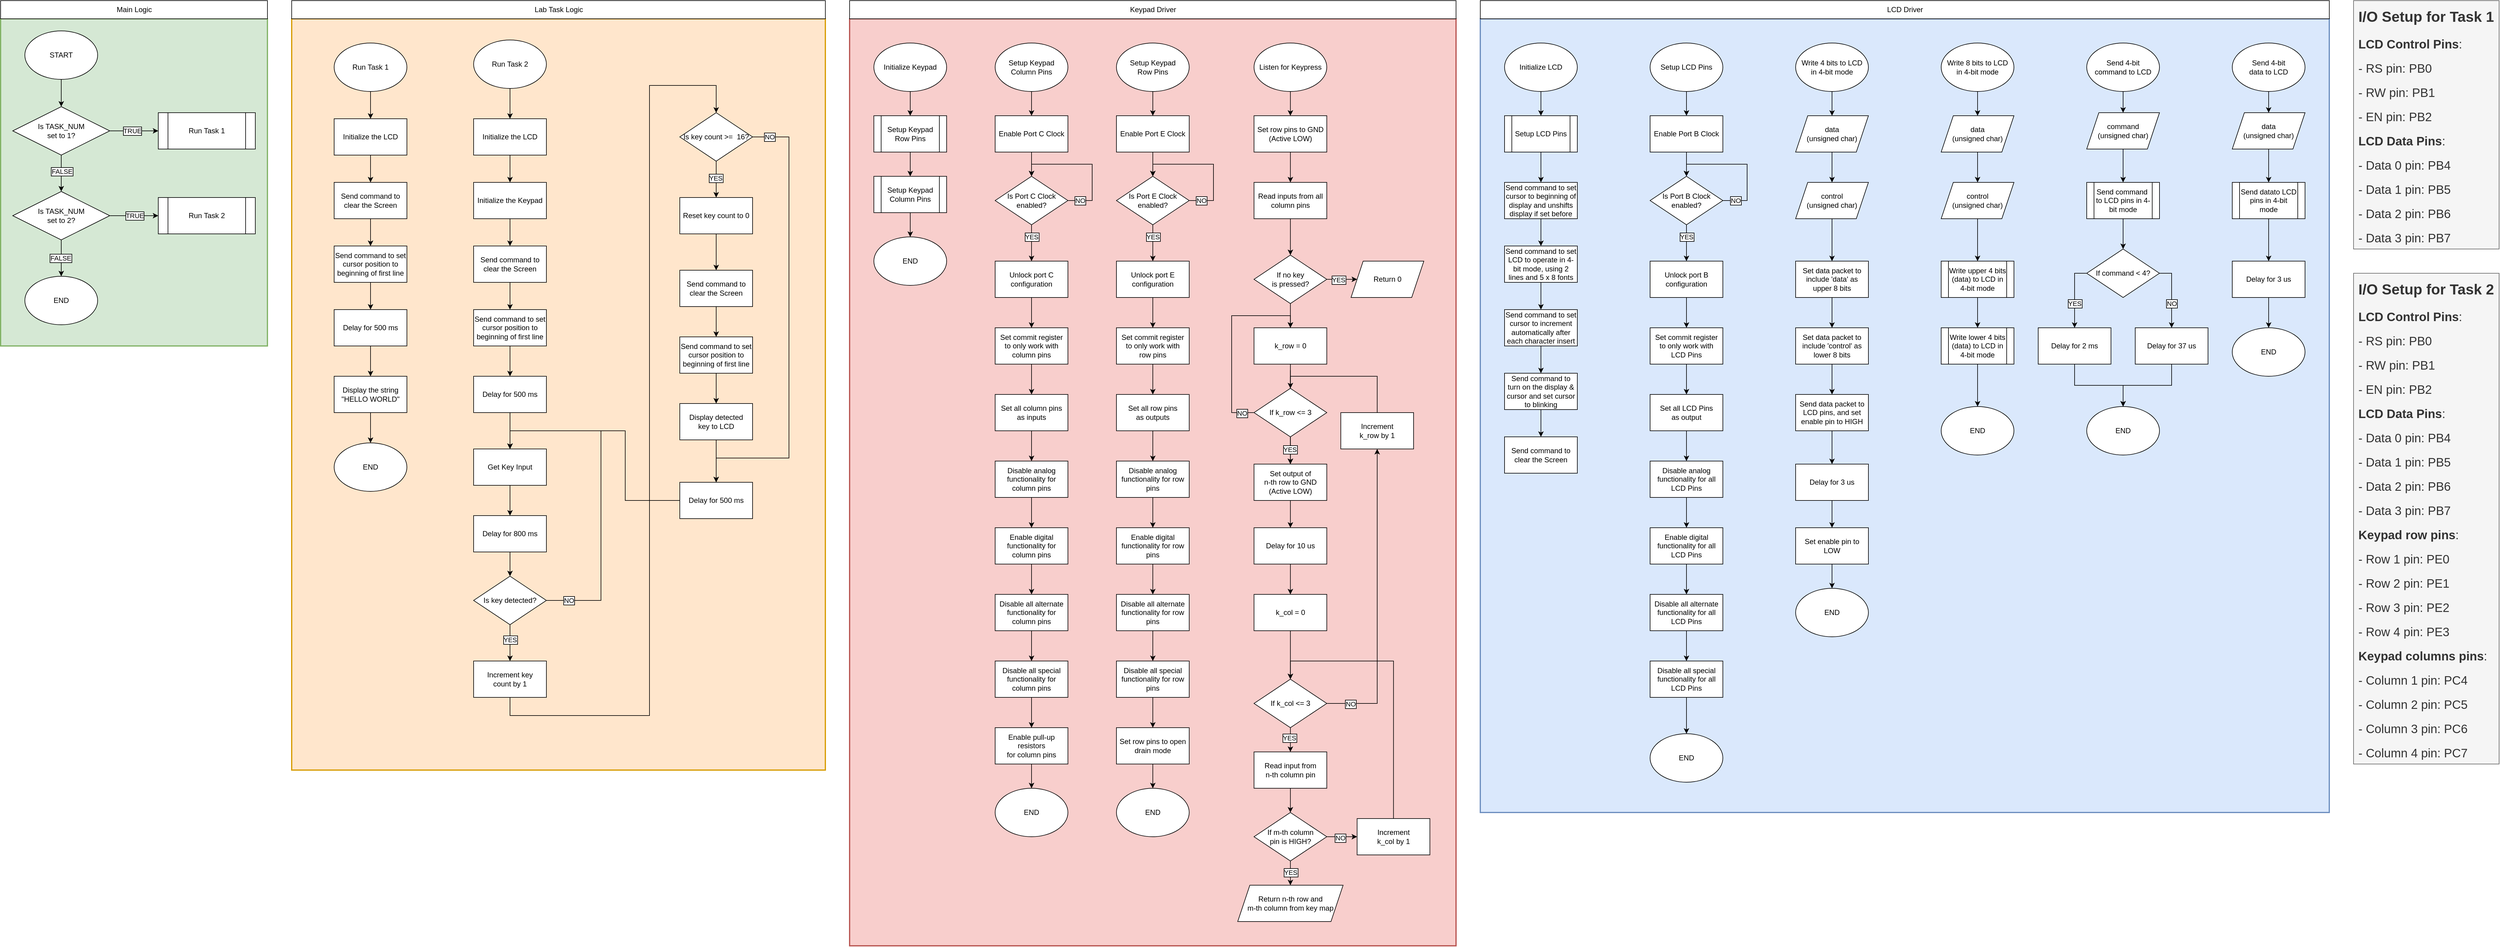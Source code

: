 <mxfile version="24.7.17">
  <diagram name="Page-1" id="Ybv_6fyQBnr24Chx0Xx0">
    <mxGraphModel dx="4884" dy="2956" grid="1" gridSize="10" guides="1" tooltips="1" connect="1" arrows="1" fold="1" page="1" pageScale="1" pageWidth="850" pageHeight="1100" math="0" shadow="0">
      <root>
        <mxCell id="0" />
        <mxCell id="1" parent="0" />
        <mxCell id="ixC7fo_xBta1fvAIzJk8-229" value="" style="rounded=0;whiteSpace=wrap;html=1;labelBorderColor=none;fillColor=#f8cecc;strokeWidth=2;strokeColor=#b85450;movable=0;resizable=0;rotatable=0;deletable=0;editable=0;locked=1;connectable=0;fillStyle=auto;" vertex="1" parent="1">
          <mxGeometry x="1440" y="40" width="1000" height="1530" as="geometry" />
        </mxCell>
        <mxCell id="biSiaxHi5aM3qk9tD5Wr-33" value="" style="rounded=0;whiteSpace=wrap;html=1;labelBorderColor=none;fillColor=#d5e8d4;strokeWidth=2;strokeColor=#82b366;movable=0;resizable=0;rotatable=0;deletable=0;editable=0;locked=1;connectable=0;" parent="1" vertex="1">
          <mxGeometry x="40" y="40" width="440" height="540" as="geometry" />
        </mxCell>
        <mxCell id="biSiaxHi5aM3qk9tD5Wr-14" value="" style="edgeStyle=orthogonalEdgeStyle;rounded=0;orthogonalLoop=1;jettySize=auto;html=1;entryX=0.5;entryY=0;entryDx=0;entryDy=0;" parent="1" source="biSiaxHi5aM3qk9tD5Wr-11" target="biSiaxHi5aM3qk9tD5Wr-15" edge="1">
          <mxGeometry relative="1" as="geometry">
            <mxPoint x="140" y="180" as="targetPoint" />
          </mxGeometry>
        </mxCell>
        <mxCell id="biSiaxHi5aM3qk9tD5Wr-11" value="START" style="ellipse;whiteSpace=wrap;html=1;" parent="1" vertex="1">
          <mxGeometry x="80" y="60" width="120" height="80" as="geometry" />
        </mxCell>
        <mxCell id="biSiaxHi5aM3qk9tD5Wr-20" value="" style="edgeStyle=orthogonalEdgeStyle;rounded=0;orthogonalLoop=1;jettySize=auto;html=1;" parent="1" source="biSiaxHi5aM3qk9tD5Wr-15" target="biSiaxHi5aM3qk9tD5Wr-17" edge="1">
          <mxGeometry relative="1" as="geometry" />
        </mxCell>
        <mxCell id="biSiaxHi5aM3qk9tD5Wr-26" value="TRUE" style="edgeLabel;html=1;align=center;verticalAlign=middle;resizable=0;points=[];labelBorderColor=default;" parent="biSiaxHi5aM3qk9tD5Wr-20" vertex="1" connectable="0">
          <mxGeometry x="-0.075" relative="1" as="geometry">
            <mxPoint as="offset" />
          </mxGeometry>
        </mxCell>
        <mxCell id="biSiaxHi5aM3qk9tD5Wr-23" value="" style="edgeStyle=orthogonalEdgeStyle;rounded=0;orthogonalLoop=1;jettySize=auto;html=1;" parent="1" source="biSiaxHi5aM3qk9tD5Wr-15" target="biSiaxHi5aM3qk9tD5Wr-22" edge="1">
          <mxGeometry relative="1" as="geometry" />
        </mxCell>
        <mxCell id="biSiaxHi5aM3qk9tD5Wr-27" value="FALSE" style="edgeLabel;html=1;align=center;verticalAlign=middle;resizable=0;points=[];labelBorderColor=default;" parent="biSiaxHi5aM3qk9tD5Wr-23" vertex="1" connectable="0">
          <mxGeometry x="-0.1" y="1" relative="1" as="geometry">
            <mxPoint as="offset" />
          </mxGeometry>
        </mxCell>
        <mxCell id="biSiaxHi5aM3qk9tD5Wr-15" value="&lt;div&gt;Is TASK_NUM&lt;/div&gt;&lt;div&gt;set to 1?&lt;/div&gt;" style="rhombus;whiteSpace=wrap;html=1;" parent="1" vertex="1">
          <mxGeometry x="60" y="185" width="160" height="80" as="geometry" />
        </mxCell>
        <mxCell id="biSiaxHi5aM3qk9tD5Wr-17" value="Run Task 1" style="shape=process;whiteSpace=wrap;html=1;backgroundOutline=1;" parent="1" vertex="1">
          <mxGeometry x="300" y="195" width="160" height="60" as="geometry" />
        </mxCell>
        <mxCell id="biSiaxHi5aM3qk9tD5Wr-29" value="" style="edgeStyle=orthogonalEdgeStyle;rounded=0;orthogonalLoop=1;jettySize=auto;html=1;" parent="1" source="biSiaxHi5aM3qk9tD5Wr-22" target="biSiaxHi5aM3qk9tD5Wr-28" edge="1">
          <mxGeometry relative="1" as="geometry" />
        </mxCell>
        <mxCell id="mMBPz4RIToR52idvzMzK-1" value="TRUE" style="edgeLabel;html=1;align=center;verticalAlign=middle;resizable=0;points=[];labelBorderColor=default;" parent="biSiaxHi5aM3qk9tD5Wr-29" vertex="1" connectable="0">
          <mxGeometry x="-0.142" relative="1" as="geometry">
            <mxPoint x="6" as="offset" />
          </mxGeometry>
        </mxCell>
        <mxCell id="biSiaxHi5aM3qk9tD5Wr-31" value="" style="edgeStyle=orthogonalEdgeStyle;rounded=0;orthogonalLoop=1;jettySize=auto;html=1;" parent="1" source="biSiaxHi5aM3qk9tD5Wr-22" target="biSiaxHi5aM3qk9tD5Wr-30" edge="1">
          <mxGeometry relative="1" as="geometry" />
        </mxCell>
        <mxCell id="biSiaxHi5aM3qk9tD5Wr-32" value="FALSE" style="edgeLabel;html=1;align=center;verticalAlign=middle;resizable=0;points=[];labelBorderColor=default;" parent="biSiaxHi5aM3qk9tD5Wr-31" vertex="1" connectable="0">
          <mxGeometry y="-1" relative="1" as="geometry">
            <mxPoint as="offset" />
          </mxGeometry>
        </mxCell>
        <mxCell id="biSiaxHi5aM3qk9tD5Wr-22" value="&lt;div&gt;Is TASK_NUM&lt;/div&gt;&lt;div&gt;set to 2?&lt;/div&gt;" style="rhombus;whiteSpace=wrap;html=1;" parent="1" vertex="1">
          <mxGeometry x="60" y="325" width="160" height="80" as="geometry" />
        </mxCell>
        <mxCell id="biSiaxHi5aM3qk9tD5Wr-28" value="Run Task 2" style="shape=process;whiteSpace=wrap;html=1;backgroundOutline=1;" parent="1" vertex="1">
          <mxGeometry x="300" y="335" width="160" height="60" as="geometry" />
        </mxCell>
        <mxCell id="biSiaxHi5aM3qk9tD5Wr-30" value="END" style="ellipse;whiteSpace=wrap;html=1;" parent="1" vertex="1">
          <mxGeometry x="80" y="465" width="120" height="80" as="geometry" />
        </mxCell>
        <mxCell id="biSiaxHi5aM3qk9tD5Wr-34" value="Main Logic" style="text;html=1;align=center;verticalAlign=middle;resizable=0;points=[];autosize=1;strokeColor=default;fillColor=default;movable=0;rotatable=0;deletable=0;editable=0;locked=1;connectable=0;" parent="1" vertex="1">
          <mxGeometry x="40" y="10" width="440" height="30" as="geometry" />
        </mxCell>
        <mxCell id="a6NfM2UBTa-aN9WjV6J4-68" value="" style="rounded=0;whiteSpace=wrap;html=1;labelBorderColor=none;fillColor=#ffe6cc;strokeWidth=2;strokeColor=#d79b00;movable=0;resizable=0;rotatable=0;deletable=0;editable=0;locked=1;connectable=0;fillStyle=auto;" parent="1" vertex="1">
          <mxGeometry x="520" y="40" width="880" height="1240" as="geometry" />
        </mxCell>
        <mxCell id="a6NfM2UBTa-aN9WjV6J4-83" value="" style="edgeStyle=orthogonalEdgeStyle;rounded=0;orthogonalLoop=1;jettySize=auto;html=1;entryX=0.5;entryY=0;entryDx=0;entryDy=0;" parent="1" source="a6NfM2UBTa-aN9WjV6J4-70" target="ixC7fo_xBta1fvAIzJk8-253" edge="1">
          <mxGeometry relative="1" as="geometry">
            <mxPoint x="650" y="195" as="targetPoint" />
          </mxGeometry>
        </mxCell>
        <mxCell id="a6NfM2UBTa-aN9WjV6J4-70" value="Run Task 1" style="ellipse;whiteSpace=wrap;html=1;" parent="1" vertex="1">
          <mxGeometry x="590" y="80" width="120" height="80" as="geometry" />
        </mxCell>
        <mxCell id="mMBPz4RIToR52idvzMzK-47" value="Lab Task Logic" style="text;html=1;align=center;verticalAlign=middle;resizable=0;points=[];autosize=1;strokeColor=default;fillColor=default;movable=0;rotatable=0;deletable=0;editable=0;locked=1;connectable=0;" parent="1" vertex="1">
          <mxGeometry x="520" y="10" width="880" height="30" as="geometry" />
        </mxCell>
        <mxCell id="ixC7fo_xBta1fvAIzJk8-247" value="" style="edgeStyle=orthogonalEdgeStyle;rounded=0;orthogonalLoop=1;jettySize=auto;html=1;exitX=0.5;exitY=1;exitDx=0;exitDy=0;" edge="1" parent="1" source="ixC7fo_xBta1fvAIzJk8-253" target="ixC7fo_xBta1fvAIzJk8-246">
          <mxGeometry relative="1" as="geometry">
            <mxPoint x="650" y="255" as="sourcePoint" />
          </mxGeometry>
        </mxCell>
        <mxCell id="ixC7fo_xBta1fvAIzJk8-228" value="" style="rounded=0;whiteSpace=wrap;html=1;labelBorderColor=none;fillColor=#dae8fc;strokeWidth=2;strokeColor=#6c8ebf;movable=0;resizable=0;rotatable=0;deletable=0;editable=0;locked=1;connectable=0;fillStyle=auto;" vertex="1" parent="1">
          <mxGeometry x="2480" y="40" width="1400" height="1310" as="geometry" />
        </mxCell>
        <mxCell id="ixC7fo_xBta1fvAIzJk8-230" value="LCD Driver" style="text;html=1;align=center;verticalAlign=middle;resizable=1;points=[];autosize=1;strokeColor=default;fillColor=default;movable=1;rotatable=1;deletable=1;editable=1;locked=0;connectable=1;" vertex="1" parent="1">
          <mxGeometry x="2480" y="10" width="1400" height="30" as="geometry" />
        </mxCell>
        <mxCell id="ixC7fo_xBta1fvAIzJk8-519" value="" style="edgeStyle=orthogonalEdgeStyle;rounded=0;orthogonalLoop=1;jettySize=auto;html=1;" edge="1" parent="1" source="ixC7fo_xBta1fvAIzJk8-231" target="ixC7fo_xBta1fvAIzJk8-518">
          <mxGeometry relative="1" as="geometry" />
        </mxCell>
        <mxCell id="ixC7fo_xBta1fvAIzJk8-231" value="Initialize LCD" style="ellipse;whiteSpace=wrap;html=1;" vertex="1" parent="1">
          <mxGeometry x="2520" y="80" width="120" height="80" as="geometry" />
        </mxCell>
        <mxCell id="ixC7fo_xBta1fvAIzJk8-388" value="" style="edgeStyle=orthogonalEdgeStyle;rounded=0;orthogonalLoop=1;jettySize=auto;html=1;" edge="1" parent="1" source="ixC7fo_xBta1fvAIzJk8-232" target="ixC7fo_xBta1fvAIzJk8-367">
          <mxGeometry relative="1" as="geometry" />
        </mxCell>
        <mxCell id="ixC7fo_xBta1fvAIzJk8-232" value="Setup LCD Pins" style="ellipse;whiteSpace=wrap;html=1;" vertex="1" parent="1">
          <mxGeometry x="2760" y="80" width="120" height="80" as="geometry" />
        </mxCell>
        <mxCell id="ixC7fo_xBta1fvAIzJk8-533" value="" style="edgeStyle=orthogonalEdgeStyle;rounded=0;orthogonalLoop=1;jettySize=auto;html=1;" edge="1" parent="1" source="ixC7fo_xBta1fvAIzJk8-233" target="ixC7fo_xBta1fvAIzJk8-531">
          <mxGeometry relative="1" as="geometry" />
        </mxCell>
        <mxCell id="ixC7fo_xBta1fvAIzJk8-233" value="Write 4 bits to LCD&lt;div&gt;in 4-bit mode&lt;/div&gt;" style="ellipse;whiteSpace=wrap;html=1;" vertex="1" parent="1">
          <mxGeometry x="3000" y="80" width="120" height="80" as="geometry" />
        </mxCell>
        <mxCell id="ixC7fo_xBta1fvAIzJk8-551" value="" style="edgeStyle=orthogonalEdgeStyle;rounded=0;orthogonalLoop=1;jettySize=auto;html=1;" edge="1" parent="1" source="ixC7fo_xBta1fvAIzJk8-234" target="ixC7fo_xBta1fvAIzJk8-549">
          <mxGeometry relative="1" as="geometry" />
        </mxCell>
        <mxCell id="ixC7fo_xBta1fvAIzJk8-234" value="Write 8 bits to LCD&lt;div&gt;in 4-bit mode&lt;/div&gt;" style="ellipse;whiteSpace=wrap;html=1;" vertex="1" parent="1">
          <mxGeometry x="3240" y="80" width="120" height="80" as="geometry" />
        </mxCell>
        <mxCell id="ixC7fo_xBta1fvAIzJk8-563" value="" style="edgeStyle=orthogonalEdgeStyle;rounded=0;orthogonalLoop=1;jettySize=auto;html=1;" edge="1" parent="1" source="ixC7fo_xBta1fvAIzJk8-235" target="ixC7fo_xBta1fvAIzJk8-562">
          <mxGeometry relative="1" as="geometry" />
        </mxCell>
        <mxCell id="ixC7fo_xBta1fvAIzJk8-235" value="Send 4-bit&lt;div&gt;command&amp;nbsp;&lt;span style=&quot;background-color: initial;&quot;&gt;to LCD&lt;/span&gt;&lt;/div&gt;" style="ellipse;whiteSpace=wrap;html=1;" vertex="1" parent="1">
          <mxGeometry x="3480" y="80" width="120" height="80" as="geometry" />
        </mxCell>
        <mxCell id="ixC7fo_xBta1fvAIzJk8-568" value="" style="edgeStyle=orthogonalEdgeStyle;rounded=0;orthogonalLoop=1;jettySize=auto;html=1;" edge="1" parent="1" source="ixC7fo_xBta1fvAIzJk8-236" target="ixC7fo_xBta1fvAIzJk8-567">
          <mxGeometry relative="1" as="geometry" />
        </mxCell>
        <mxCell id="ixC7fo_xBta1fvAIzJk8-236" value="Send 4-bit&lt;div&gt;data&amp;nbsp;&lt;span style=&quot;background-color: initial;&quot;&gt;to LCD&lt;/span&gt;&lt;/div&gt;" style="ellipse;whiteSpace=wrap;html=1;" vertex="1" parent="1">
          <mxGeometry x="3720" y="80" width="120" height="80" as="geometry" />
        </mxCell>
        <mxCell id="ixC7fo_xBta1fvAIzJk8-237" value="Keypad Driver" style="text;html=1;align=center;verticalAlign=middle;resizable=1;points=[];autosize=1;strokeColor=default;fillColor=default;movable=1;rotatable=1;deletable=1;editable=1;locked=0;connectable=1;" vertex="1" parent="1">
          <mxGeometry x="1440" y="10" width="1000" height="30" as="geometry" />
        </mxCell>
        <mxCell id="ixC7fo_xBta1fvAIzJk8-462" value="" style="edgeStyle=orthogonalEdgeStyle;rounded=0;orthogonalLoop=1;jettySize=auto;html=1;" edge="1" parent="1" source="ixC7fo_xBta1fvAIzJk8-238" target="ixC7fo_xBta1fvAIzJk8-461">
          <mxGeometry relative="1" as="geometry" />
        </mxCell>
        <mxCell id="ixC7fo_xBta1fvAIzJk8-238" value="Initialize Keypad" style="ellipse;whiteSpace=wrap;html=1;" vertex="1" parent="1">
          <mxGeometry x="1480" y="80" width="120" height="80" as="geometry" />
        </mxCell>
        <mxCell id="ixC7fo_xBta1fvAIzJk8-435" value="" style="edgeStyle=orthogonalEdgeStyle;rounded=0;orthogonalLoop=1;jettySize=auto;html=1;" edge="1" parent="1" source="ixC7fo_xBta1fvAIzJk8-239" target="ixC7fo_xBta1fvAIzJk8-390">
          <mxGeometry relative="1" as="geometry" />
        </mxCell>
        <mxCell id="ixC7fo_xBta1fvAIzJk8-239" value="Setup Keypad&lt;div&gt;&lt;span style=&quot;background-color: initial;&quot;&gt;Column Pins&lt;/span&gt;&lt;/div&gt;" style="ellipse;whiteSpace=wrap;html=1;" vertex="1" parent="1">
          <mxGeometry x="1680" y="80" width="120" height="80" as="geometry" />
        </mxCell>
        <mxCell id="ixC7fo_xBta1fvAIzJk8-460" value="" style="edgeStyle=orthogonalEdgeStyle;rounded=0;orthogonalLoop=1;jettySize=auto;html=1;" edge="1" parent="1" source="ixC7fo_xBta1fvAIzJk8-240" target="ixC7fo_xBta1fvAIzJk8-437">
          <mxGeometry relative="1" as="geometry" />
        </mxCell>
        <mxCell id="ixC7fo_xBta1fvAIzJk8-240" value="Setup Keypad&lt;div&gt;Row Pins&lt;br&gt;&lt;/div&gt;" style="ellipse;whiteSpace=wrap;html=1;" vertex="1" parent="1">
          <mxGeometry x="1880" y="80" width="120" height="80" as="geometry" />
        </mxCell>
        <mxCell id="ixC7fo_xBta1fvAIzJk8-468" value="" style="edgeStyle=orthogonalEdgeStyle;rounded=0;orthogonalLoop=1;jettySize=auto;html=1;" edge="1" parent="1" source="ixC7fo_xBta1fvAIzJk8-241" target="ixC7fo_xBta1fvAIzJk8-467">
          <mxGeometry relative="1" as="geometry" />
        </mxCell>
        <mxCell id="ixC7fo_xBta1fvAIzJk8-241" value="Listen for Keypress" style="ellipse;whiteSpace=wrap;html=1;" vertex="1" parent="1">
          <mxGeometry x="2106.87" y="80" width="120" height="80" as="geometry" />
        </mxCell>
        <mxCell id="ixC7fo_xBta1fvAIzJk8-249" value="" style="edgeStyle=orthogonalEdgeStyle;rounded=0;orthogonalLoop=1;jettySize=auto;html=1;" edge="1" parent="1" source="ixC7fo_xBta1fvAIzJk8-246" target="ixC7fo_xBta1fvAIzJk8-248">
          <mxGeometry relative="1" as="geometry" />
        </mxCell>
        <mxCell id="ixC7fo_xBta1fvAIzJk8-246" value="Send command to clear the Screen" style="whiteSpace=wrap;html=1;" vertex="1" parent="1">
          <mxGeometry x="590" y="310" width="120" height="60" as="geometry" />
        </mxCell>
        <mxCell id="ixC7fo_xBta1fvAIzJk8-251" value="" style="edgeStyle=orthogonalEdgeStyle;rounded=0;orthogonalLoop=1;jettySize=auto;html=1;" edge="1" parent="1" source="ixC7fo_xBta1fvAIzJk8-248" target="ixC7fo_xBta1fvAIzJk8-250">
          <mxGeometry relative="1" as="geometry" />
        </mxCell>
        <mxCell id="ixC7fo_xBta1fvAIzJk8-248" value="Send command to set&lt;div&gt;cursor position to beginning of first line&lt;/div&gt;" style="whiteSpace=wrap;html=1;" vertex="1" parent="1">
          <mxGeometry x="590" y="415" width="120" height="60" as="geometry" />
        </mxCell>
        <mxCell id="ixC7fo_xBta1fvAIzJk8-256" value="" style="edgeStyle=orthogonalEdgeStyle;rounded=0;orthogonalLoop=1;jettySize=auto;html=1;" edge="1" parent="1" source="ixC7fo_xBta1fvAIzJk8-250" target="ixC7fo_xBta1fvAIzJk8-254">
          <mxGeometry relative="1" as="geometry" />
        </mxCell>
        <mxCell id="ixC7fo_xBta1fvAIzJk8-250" value="Delay for 500 ms" style="whiteSpace=wrap;html=1;" vertex="1" parent="1">
          <mxGeometry x="590" y="520" width="120" height="60" as="geometry" />
        </mxCell>
        <mxCell id="ixC7fo_xBta1fvAIzJk8-253" value="Initialize the LCD" style="whiteSpace=wrap;html=1;" vertex="1" parent="1">
          <mxGeometry x="590" y="205" width="120" height="60" as="geometry" />
        </mxCell>
        <mxCell id="ixC7fo_xBta1fvAIzJk8-257" value="" style="edgeStyle=orthogonalEdgeStyle;rounded=0;orthogonalLoop=1;jettySize=auto;html=1;" edge="1" parent="1" source="ixC7fo_xBta1fvAIzJk8-254" target="ixC7fo_xBta1fvAIzJk8-255">
          <mxGeometry relative="1" as="geometry" />
        </mxCell>
        <mxCell id="ixC7fo_xBta1fvAIzJk8-254" value="Display the string&lt;br&gt;&quot;HELLO WORLD&quot;" style="whiteSpace=wrap;html=1;" vertex="1" parent="1">
          <mxGeometry x="590" y="630" width="120" height="60" as="geometry" />
        </mxCell>
        <mxCell id="ixC7fo_xBta1fvAIzJk8-255" value="END" style="ellipse;whiteSpace=wrap;html=1;" vertex="1" parent="1">
          <mxGeometry x="590" y="740" width="120" height="80" as="geometry" />
        </mxCell>
        <mxCell id="ixC7fo_xBta1fvAIzJk8-259" value="" style="edgeStyle=orthogonalEdgeStyle;rounded=0;orthogonalLoop=1;jettySize=auto;html=1;" edge="1" parent="1" source="ixC7fo_xBta1fvAIzJk8-260" target="ixC7fo_xBta1fvAIzJk8-262">
          <mxGeometry relative="1" as="geometry" />
        </mxCell>
        <mxCell id="ixC7fo_xBta1fvAIzJk8-260" value="Send command to clear the Screen" style="whiteSpace=wrap;html=1;" vertex="1" parent="1">
          <mxGeometry x="820" y="415" width="120" height="60" as="geometry" />
        </mxCell>
        <mxCell id="ixC7fo_xBta1fvAIzJk8-261" value="" style="edgeStyle=orthogonalEdgeStyle;rounded=0;orthogonalLoop=1;jettySize=auto;html=1;" edge="1" parent="1" source="ixC7fo_xBta1fvAIzJk8-262" target="ixC7fo_xBta1fvAIzJk8-264">
          <mxGeometry relative="1" as="geometry" />
        </mxCell>
        <mxCell id="ixC7fo_xBta1fvAIzJk8-262" value="Send command to set&lt;div&gt;cursor position to beginning of first line&lt;/div&gt;" style="whiteSpace=wrap;html=1;" vertex="1" parent="1">
          <mxGeometry x="820" y="520" width="120" height="60" as="geometry" />
        </mxCell>
        <mxCell id="ixC7fo_xBta1fvAIzJk8-263" value="" style="edgeStyle=orthogonalEdgeStyle;rounded=0;orthogonalLoop=1;jettySize=auto;html=1;entryX=0.5;entryY=0;entryDx=0;entryDy=0;" edge="1" parent="1" source="ixC7fo_xBta1fvAIzJk8-264" target="ixC7fo_xBta1fvAIzJk8-279">
          <mxGeometry relative="1" as="geometry">
            <mxPoint x="880" y="890" as="targetPoint" />
          </mxGeometry>
        </mxCell>
        <mxCell id="ixC7fo_xBta1fvAIzJk8-264" value="Delay for 500 ms" style="whiteSpace=wrap;html=1;" vertex="1" parent="1">
          <mxGeometry x="820" y="630" width="120" height="60" as="geometry" />
        </mxCell>
        <mxCell id="ixC7fo_xBta1fvAIzJk8-277" value="" style="edgeStyle=orthogonalEdgeStyle;rounded=0;orthogonalLoop=1;jettySize=auto;html=1;" edge="1" parent="1" source="ixC7fo_xBta1fvAIzJk8-265" target="ixC7fo_xBta1fvAIzJk8-271">
          <mxGeometry relative="1" as="geometry" />
        </mxCell>
        <mxCell id="ixC7fo_xBta1fvAIzJk8-265" value="Initialize the LCD" style="whiteSpace=wrap;html=1;" vertex="1" parent="1">
          <mxGeometry x="820" y="205" width="120" height="60" as="geometry" />
        </mxCell>
        <mxCell id="ixC7fo_xBta1fvAIzJk8-270" value="" style="edgeStyle=orthogonalEdgeStyle;rounded=0;orthogonalLoop=1;jettySize=auto;html=1;" edge="1" parent="1" source="ixC7fo_xBta1fvAIzJk8-269" target="ixC7fo_xBta1fvAIzJk8-265">
          <mxGeometry relative="1" as="geometry" />
        </mxCell>
        <mxCell id="ixC7fo_xBta1fvAIzJk8-269" value="Run Task 2" style="ellipse;whiteSpace=wrap;html=1;" vertex="1" parent="1">
          <mxGeometry x="820" y="75" width="120" height="80" as="geometry" />
        </mxCell>
        <mxCell id="ixC7fo_xBta1fvAIzJk8-278" value="" style="edgeStyle=orthogonalEdgeStyle;rounded=0;orthogonalLoop=1;jettySize=auto;html=1;" edge="1" parent="1" source="ixC7fo_xBta1fvAIzJk8-271" target="ixC7fo_xBta1fvAIzJk8-260">
          <mxGeometry relative="1" as="geometry" />
        </mxCell>
        <mxCell id="ixC7fo_xBta1fvAIzJk8-271" value="Initialize the Keypad" style="whiteSpace=wrap;html=1;" vertex="1" parent="1">
          <mxGeometry x="820" y="310" width="120" height="60" as="geometry" />
        </mxCell>
        <mxCell id="ixC7fo_xBta1fvAIzJk8-281" value="" style="edgeStyle=orthogonalEdgeStyle;rounded=0;orthogonalLoop=1;jettySize=auto;html=1;" edge="1" parent="1" source="ixC7fo_xBta1fvAIzJk8-279" target="ixC7fo_xBta1fvAIzJk8-280">
          <mxGeometry relative="1" as="geometry" />
        </mxCell>
        <mxCell id="ixC7fo_xBta1fvAIzJk8-279" value="Get Key Input" style="whiteSpace=wrap;html=1;" vertex="1" parent="1">
          <mxGeometry x="820" y="750" width="120" height="60" as="geometry" />
        </mxCell>
        <mxCell id="ixC7fo_xBta1fvAIzJk8-283" value="" style="edgeStyle=orthogonalEdgeStyle;rounded=0;orthogonalLoop=1;jettySize=auto;html=1;" edge="1" parent="1" source="ixC7fo_xBta1fvAIzJk8-280" target="ixC7fo_xBta1fvAIzJk8-282">
          <mxGeometry relative="1" as="geometry" />
        </mxCell>
        <mxCell id="ixC7fo_xBta1fvAIzJk8-280" value="Delay for 800 ms" style="whiteSpace=wrap;html=1;" vertex="1" parent="1">
          <mxGeometry x="820" y="860" width="120" height="60" as="geometry" />
        </mxCell>
        <mxCell id="ixC7fo_xBta1fvAIzJk8-284" style="edgeStyle=orthogonalEdgeStyle;rounded=0;orthogonalLoop=1;jettySize=auto;html=1;exitX=1;exitY=0.5;exitDx=0;exitDy=0;entryX=0.5;entryY=0;entryDx=0;entryDy=0;" edge="1" parent="1" source="ixC7fo_xBta1fvAIzJk8-282" target="ixC7fo_xBta1fvAIzJk8-279">
          <mxGeometry relative="1" as="geometry">
            <mxPoint x="1010" y="810" as="targetPoint" />
            <Array as="points">
              <mxPoint x="1030" y="1000" />
              <mxPoint x="1030" y="720" />
              <mxPoint x="880" y="720" />
            </Array>
          </mxGeometry>
        </mxCell>
        <mxCell id="ixC7fo_xBta1fvAIzJk8-285" value="NO" style="edgeLabel;html=1;align=center;verticalAlign=middle;resizable=0;points=[];labelBorderColor=default;" vertex="1" connectable="0" parent="ixC7fo_xBta1fvAIzJk8-284">
          <mxGeometry x="-0.859" y="-3" relative="1" as="geometry">
            <mxPoint x="-2" y="-3" as="offset" />
          </mxGeometry>
        </mxCell>
        <mxCell id="ixC7fo_xBta1fvAIzJk8-288" value="" style="edgeStyle=orthogonalEdgeStyle;rounded=0;orthogonalLoop=1;jettySize=auto;html=1;" edge="1" parent="1" source="ixC7fo_xBta1fvAIzJk8-282" target="ixC7fo_xBta1fvAIzJk8-287">
          <mxGeometry relative="1" as="geometry" />
        </mxCell>
        <mxCell id="ixC7fo_xBta1fvAIzJk8-304" value="YES" style="edgeLabel;html=1;align=center;verticalAlign=middle;resizable=0;points=[];labelBorderColor=default;" vertex="1" connectable="0" parent="ixC7fo_xBta1fvAIzJk8-288">
          <mxGeometry x="-0.176" relative="1" as="geometry">
            <mxPoint as="offset" />
          </mxGeometry>
        </mxCell>
        <mxCell id="ixC7fo_xBta1fvAIzJk8-282" value="Is key detected?" style="rhombus;whiteSpace=wrap;html=1;" vertex="1" parent="1">
          <mxGeometry x="820" y="960" width="120" height="80" as="geometry" />
        </mxCell>
        <mxCell id="ixC7fo_xBta1fvAIzJk8-302" value="" style="edgeStyle=orthogonalEdgeStyle;rounded=0;orthogonalLoop=1;jettySize=auto;html=1;" edge="1" parent="1" source="ixC7fo_xBta1fvAIzJk8-287" target="ixC7fo_xBta1fvAIzJk8-294">
          <mxGeometry relative="1" as="geometry">
            <Array as="points">
              <mxPoint x="880" y="1190" />
              <mxPoint x="1110" y="1190" />
              <mxPoint x="1110" y="150" />
              <mxPoint x="1220" y="150" />
            </Array>
          </mxGeometry>
        </mxCell>
        <mxCell id="ixC7fo_xBta1fvAIzJk8-287" value="Increment key&lt;div&gt;count by 1&lt;/div&gt;" style="whiteSpace=wrap;html=1;" vertex="1" parent="1">
          <mxGeometry x="820" y="1100" width="120" height="60" as="geometry" />
        </mxCell>
        <mxCell id="ixC7fo_xBta1fvAIzJk8-291" value="" style="edgeStyle=orthogonalEdgeStyle;rounded=0;orthogonalLoop=1;jettySize=auto;html=1;" edge="1" parent="1" source="ixC7fo_xBta1fvAIzJk8-289" target="ixC7fo_xBta1fvAIzJk8-290">
          <mxGeometry relative="1" as="geometry" />
        </mxCell>
        <mxCell id="ixC7fo_xBta1fvAIzJk8-289" value="Display detected&lt;div&gt;key to LCD&lt;/div&gt;" style="whiteSpace=wrap;html=1;" vertex="1" parent="1">
          <mxGeometry x="1160" y="675" width="120" height="60" as="geometry" />
        </mxCell>
        <mxCell id="ixC7fo_xBta1fvAIzJk8-517" style="edgeStyle=orthogonalEdgeStyle;rounded=0;orthogonalLoop=1;jettySize=auto;html=1;exitX=0;exitY=0.5;exitDx=0;exitDy=0;entryX=0.5;entryY=0;entryDx=0;entryDy=0;" edge="1" parent="1" source="ixC7fo_xBta1fvAIzJk8-290" target="ixC7fo_xBta1fvAIzJk8-279">
          <mxGeometry relative="1" as="geometry">
            <Array as="points">
              <mxPoint x="1070" y="835" />
              <mxPoint x="1070" y="720" />
              <mxPoint x="880" y="720" />
            </Array>
          </mxGeometry>
        </mxCell>
        <mxCell id="ixC7fo_xBta1fvAIzJk8-290" value="Delay for 500 ms" style="whiteSpace=wrap;html=1;" vertex="1" parent="1">
          <mxGeometry x="1160" y="805" width="120" height="60" as="geometry" />
        </mxCell>
        <mxCell id="ixC7fo_xBta1fvAIzJk8-298" value="" style="edgeStyle=orthogonalEdgeStyle;rounded=0;orthogonalLoop=1;jettySize=auto;html=1;" edge="1" parent="1" source="ixC7fo_xBta1fvAIzJk8-293" target="ixC7fo_xBta1fvAIzJk8-295">
          <mxGeometry relative="1" as="geometry" />
        </mxCell>
        <mxCell id="ixC7fo_xBta1fvAIzJk8-293" value="Reset key count to 0" style="whiteSpace=wrap;html=1;" vertex="1" parent="1">
          <mxGeometry x="1160" y="335" width="120" height="60" as="geometry" />
        </mxCell>
        <mxCell id="ixC7fo_xBta1fvAIzJk8-297" value="" style="edgeStyle=orthogonalEdgeStyle;rounded=0;orthogonalLoop=1;jettySize=auto;html=1;" edge="1" parent="1" source="ixC7fo_xBta1fvAIzJk8-294" target="ixC7fo_xBta1fvAIzJk8-293">
          <mxGeometry relative="1" as="geometry" />
        </mxCell>
        <mxCell id="ixC7fo_xBta1fvAIzJk8-306" value="YES" style="edgeLabel;html=1;align=center;verticalAlign=middle;resizable=0;points=[];labelBorderColor=default;" vertex="1" connectable="0" parent="ixC7fo_xBta1fvAIzJk8-297">
          <mxGeometry x="-0.083" y="-1" relative="1" as="geometry">
            <mxPoint as="offset" />
          </mxGeometry>
        </mxCell>
        <mxCell id="ixC7fo_xBta1fvAIzJk8-301" style="edgeStyle=orthogonalEdgeStyle;rounded=0;orthogonalLoop=1;jettySize=auto;html=1;exitX=1;exitY=0.5;exitDx=0;exitDy=0;entryX=0.5;entryY=0;entryDx=0;entryDy=0;" edge="1" parent="1" source="ixC7fo_xBta1fvAIzJk8-294" target="ixC7fo_xBta1fvAIzJk8-290">
          <mxGeometry relative="1" as="geometry">
            <Array as="points">
              <mxPoint x="1340" y="235" />
              <mxPoint x="1340" y="765" />
              <mxPoint x="1220" y="765" />
            </Array>
          </mxGeometry>
        </mxCell>
        <mxCell id="ixC7fo_xBta1fvAIzJk8-305" value="NO" style="edgeLabel;html=1;align=center;verticalAlign=middle;resizable=0;points=[];labelBorderColor=default;" vertex="1" connectable="0" parent="ixC7fo_xBta1fvAIzJk8-301">
          <mxGeometry x="-0.926" relative="1" as="geometry">
            <mxPoint as="offset" />
          </mxGeometry>
        </mxCell>
        <mxCell id="ixC7fo_xBta1fvAIzJk8-294" value="Is key count &amp;gt;=&amp;nbsp; 16?" style="rhombus;whiteSpace=wrap;html=1;" vertex="1" parent="1">
          <mxGeometry x="1160" y="195" width="120" height="80" as="geometry" />
        </mxCell>
        <mxCell id="ixC7fo_xBta1fvAIzJk8-299" value="" style="edgeStyle=orthogonalEdgeStyle;rounded=0;orthogonalLoop=1;jettySize=auto;html=1;" edge="1" parent="1" source="ixC7fo_xBta1fvAIzJk8-295" target="ixC7fo_xBta1fvAIzJk8-296">
          <mxGeometry relative="1" as="geometry" />
        </mxCell>
        <mxCell id="ixC7fo_xBta1fvAIzJk8-295" value="Send command to clear the Screen" style="whiteSpace=wrap;html=1;" vertex="1" parent="1">
          <mxGeometry x="1160" y="455" width="120" height="60" as="geometry" />
        </mxCell>
        <mxCell id="ixC7fo_xBta1fvAIzJk8-300" value="" style="edgeStyle=orthogonalEdgeStyle;rounded=0;orthogonalLoop=1;jettySize=auto;html=1;" edge="1" parent="1" source="ixC7fo_xBta1fvAIzJk8-296" target="ixC7fo_xBta1fvAIzJk8-289">
          <mxGeometry relative="1" as="geometry" />
        </mxCell>
        <mxCell id="ixC7fo_xBta1fvAIzJk8-296" value="Send command to set&lt;div&gt;cursor position to beginning of first line&lt;/div&gt;" style="whiteSpace=wrap;html=1;" vertex="1" parent="1">
          <mxGeometry x="1160" y="565" width="120" height="60" as="geometry" />
        </mxCell>
        <mxCell id="ixC7fo_xBta1fvAIzJk8-366" value="" style="edgeStyle=orthogonalEdgeStyle;rounded=0;orthogonalLoop=1;jettySize=auto;html=1;" edge="1" parent="1" source="ixC7fo_xBta1fvAIzJk8-367" target="ixC7fo_xBta1fvAIzJk8-372">
          <mxGeometry relative="1" as="geometry" />
        </mxCell>
        <mxCell id="ixC7fo_xBta1fvAIzJk8-367" value="Enable Port B Clock" style="rounded=0;whiteSpace=wrap;html=1;" vertex="1" parent="1">
          <mxGeometry x="2760" y="200" width="120" height="60" as="geometry" />
        </mxCell>
        <mxCell id="ixC7fo_xBta1fvAIzJk8-368" value="" style="edgeStyle=orthogonalEdgeStyle;rounded=0;orthogonalLoop=1;jettySize=auto;html=1;" edge="1" parent="1" source="ixC7fo_xBta1fvAIzJk8-369" target="ixC7fo_xBta1fvAIzJk8-378">
          <mxGeometry relative="1" as="geometry" />
        </mxCell>
        <mxCell id="ixC7fo_xBta1fvAIzJk8-369" value="Set commit register&lt;div&gt;to only work with&lt;/div&gt;&lt;div&gt;LCD Pins&lt;/div&gt;" style="rounded=0;whiteSpace=wrap;html=1;" vertex="1" parent="1">
          <mxGeometry x="2760" y="550" width="120" height="60" as="geometry" />
        </mxCell>
        <mxCell id="ixC7fo_xBta1fvAIzJk8-370" value="" style="edgeStyle=orthogonalEdgeStyle;rounded=0;orthogonalLoop=1;jettySize=auto;html=1;" edge="1" parent="1" source="ixC7fo_xBta1fvAIzJk8-372" target="ixC7fo_xBta1fvAIzJk8-374">
          <mxGeometry relative="1" as="geometry" />
        </mxCell>
        <mxCell id="ixC7fo_xBta1fvAIzJk8-371" value="YES" style="edgeLabel;html=1;align=center;verticalAlign=middle;resizable=0;points=[];labelBorderColor=default;" vertex="1" connectable="0" parent="ixC7fo_xBta1fvAIzJk8-370">
          <mxGeometry x="0.101" relative="1" as="geometry">
            <mxPoint y="-13" as="offset" />
          </mxGeometry>
        </mxCell>
        <mxCell id="ixC7fo_xBta1fvAIzJk8-372" value="Is Port B Clock enabled?" style="rhombus;whiteSpace=wrap;html=1;" vertex="1" parent="1">
          <mxGeometry x="2760" y="300" width="120" height="80" as="geometry" />
        </mxCell>
        <mxCell id="ixC7fo_xBta1fvAIzJk8-373" value="" style="edgeStyle=orthogonalEdgeStyle;rounded=0;orthogonalLoop=1;jettySize=auto;html=1;" edge="1" parent="1" source="ixC7fo_xBta1fvAIzJk8-374" target="ixC7fo_xBta1fvAIzJk8-369">
          <mxGeometry relative="1" as="geometry" />
        </mxCell>
        <mxCell id="ixC7fo_xBta1fvAIzJk8-374" value="Unlock port B configuration" style="whiteSpace=wrap;html=1;" vertex="1" parent="1">
          <mxGeometry x="2760" y="440" width="120" height="60" as="geometry" />
        </mxCell>
        <mxCell id="ixC7fo_xBta1fvAIzJk8-375" style="edgeStyle=orthogonalEdgeStyle;rounded=0;orthogonalLoop=1;jettySize=auto;html=1;exitX=1;exitY=0.5;exitDx=0;exitDy=0;entryX=0.5;entryY=0;entryDx=0;entryDy=0;" edge="1" parent="1" source="ixC7fo_xBta1fvAIzJk8-372" target="ixC7fo_xBta1fvAIzJk8-372">
          <mxGeometry relative="1" as="geometry">
            <Array as="points">
              <mxPoint x="2920" y="340" />
              <mxPoint x="2920" y="280" />
              <mxPoint x="2820" y="280" />
            </Array>
          </mxGeometry>
        </mxCell>
        <mxCell id="ixC7fo_xBta1fvAIzJk8-376" value="NO" style="edgeLabel;html=1;align=center;verticalAlign=middle;resizable=0;points=[];labelBorderColor=default;" vertex="1" connectable="0" parent="ixC7fo_xBta1fvAIzJk8-375">
          <mxGeometry x="-0.861" y="-2" relative="1" as="geometry">
            <mxPoint x="5" y="-2" as="offset" />
          </mxGeometry>
        </mxCell>
        <mxCell id="ixC7fo_xBta1fvAIzJk8-377" value="" style="edgeStyle=orthogonalEdgeStyle;rounded=0;orthogonalLoop=1;jettySize=auto;html=1;" edge="1" parent="1" source="ixC7fo_xBta1fvAIzJk8-378" target="ixC7fo_xBta1fvAIzJk8-380">
          <mxGeometry relative="1" as="geometry" />
        </mxCell>
        <mxCell id="ixC7fo_xBta1fvAIzJk8-378" value="Set all LCD Pins&lt;div&gt;as output&lt;/div&gt;" style="whiteSpace=wrap;html=1;rounded=0;" vertex="1" parent="1">
          <mxGeometry x="2760" y="660" width="120" height="60" as="geometry" />
        </mxCell>
        <mxCell id="ixC7fo_xBta1fvAIzJk8-379" value="" style="edgeStyle=orthogonalEdgeStyle;rounded=0;orthogonalLoop=1;jettySize=auto;html=1;" edge="1" parent="1" source="ixC7fo_xBta1fvAIzJk8-380" target="ixC7fo_xBta1fvAIzJk8-382">
          <mxGeometry relative="1" as="geometry" />
        </mxCell>
        <mxCell id="ixC7fo_xBta1fvAIzJk8-380" value="Disable analog functionality for all LCD Pins" style="whiteSpace=wrap;html=1;rounded=0;" vertex="1" parent="1">
          <mxGeometry x="2760" y="770" width="120" height="60" as="geometry" />
        </mxCell>
        <mxCell id="ixC7fo_xBta1fvAIzJk8-381" value="" style="edgeStyle=orthogonalEdgeStyle;rounded=0;orthogonalLoop=1;jettySize=auto;html=1;" edge="1" parent="1" source="ixC7fo_xBta1fvAIzJk8-382" target="ixC7fo_xBta1fvAIzJk8-384">
          <mxGeometry relative="1" as="geometry" />
        </mxCell>
        <mxCell id="ixC7fo_xBta1fvAIzJk8-382" value="Enable digital functionality for all LCD Pins" style="whiteSpace=wrap;html=1;rounded=0;" vertex="1" parent="1">
          <mxGeometry x="2760" y="880" width="120" height="60" as="geometry" />
        </mxCell>
        <mxCell id="ixC7fo_xBta1fvAIzJk8-383" value="" style="edgeStyle=orthogonalEdgeStyle;rounded=0;orthogonalLoop=1;jettySize=auto;html=1;" edge="1" parent="1" source="ixC7fo_xBta1fvAIzJk8-384" target="ixC7fo_xBta1fvAIzJk8-386">
          <mxGeometry relative="1" as="geometry" />
        </mxCell>
        <mxCell id="ixC7fo_xBta1fvAIzJk8-384" value="Disable all alternate functionality for all LCD Pins" style="whiteSpace=wrap;html=1;rounded=0;" vertex="1" parent="1">
          <mxGeometry x="2760" y="990" width="120" height="60" as="geometry" />
        </mxCell>
        <mxCell id="ixC7fo_xBta1fvAIzJk8-385" value="" style="edgeStyle=orthogonalEdgeStyle;rounded=0;orthogonalLoop=1;jettySize=auto;html=1;" edge="1" parent="1" source="ixC7fo_xBta1fvAIzJk8-386" target="ixC7fo_xBta1fvAIzJk8-387">
          <mxGeometry relative="1" as="geometry" />
        </mxCell>
        <mxCell id="ixC7fo_xBta1fvAIzJk8-386" value="Disable all special functionality for all LCD Pins" style="whiteSpace=wrap;html=1;rounded=0;" vertex="1" parent="1">
          <mxGeometry x="2760" y="1100" width="120" height="60" as="geometry" />
        </mxCell>
        <mxCell id="ixC7fo_xBta1fvAIzJk8-387" value="END" style="ellipse;whiteSpace=wrap;html=1;" vertex="1" parent="1">
          <mxGeometry x="2760" y="1220" width="120" height="80" as="geometry" />
        </mxCell>
        <mxCell id="ixC7fo_xBta1fvAIzJk8-389" value="" style="edgeStyle=orthogonalEdgeStyle;rounded=0;orthogonalLoop=1;jettySize=auto;html=1;" edge="1" parent="1" source="ixC7fo_xBta1fvAIzJk8-390" target="ixC7fo_xBta1fvAIzJk8-395">
          <mxGeometry relative="1" as="geometry" />
        </mxCell>
        <mxCell id="ixC7fo_xBta1fvAIzJk8-390" value="Enable Port C Clock" style="rounded=0;whiteSpace=wrap;html=1;" vertex="1" parent="1">
          <mxGeometry x="1680" y="200" width="120" height="60" as="geometry" />
        </mxCell>
        <mxCell id="ixC7fo_xBta1fvAIzJk8-391" value="" style="edgeStyle=orthogonalEdgeStyle;rounded=0;orthogonalLoop=1;jettySize=auto;html=1;" edge="1" parent="1" source="ixC7fo_xBta1fvAIzJk8-392" target="ixC7fo_xBta1fvAIzJk8-400">
          <mxGeometry relative="1" as="geometry" />
        </mxCell>
        <mxCell id="ixC7fo_xBta1fvAIzJk8-392" value="Set commit register&lt;div&gt;to only work with&lt;div&gt;column pins&lt;/div&gt;&lt;/div&gt;" style="rounded=0;whiteSpace=wrap;html=1;" vertex="1" parent="1">
          <mxGeometry x="1680" y="550" width="120" height="60" as="geometry" />
        </mxCell>
        <mxCell id="ixC7fo_xBta1fvAIzJk8-393" value="" style="edgeStyle=orthogonalEdgeStyle;rounded=0;orthogonalLoop=1;jettySize=auto;html=1;" edge="1" parent="1" source="ixC7fo_xBta1fvAIzJk8-395" target="ixC7fo_xBta1fvAIzJk8-397">
          <mxGeometry relative="1" as="geometry" />
        </mxCell>
        <mxCell id="ixC7fo_xBta1fvAIzJk8-394" value="YES" style="edgeLabel;html=1;align=center;verticalAlign=middle;resizable=0;points=[];labelBorderColor=default;" vertex="1" connectable="0" parent="ixC7fo_xBta1fvAIzJk8-393">
          <mxGeometry x="0.101" relative="1" as="geometry">
            <mxPoint y="-13" as="offset" />
          </mxGeometry>
        </mxCell>
        <mxCell id="ixC7fo_xBta1fvAIzJk8-434" style="edgeStyle=orthogonalEdgeStyle;rounded=0;orthogonalLoop=1;jettySize=auto;html=1;exitX=1;exitY=0.5;exitDx=0;exitDy=0;" edge="1" parent="1" source="ixC7fo_xBta1fvAIzJk8-395">
          <mxGeometry relative="1" as="geometry">
            <mxPoint x="1740" y="300" as="targetPoint" />
            <Array as="points">
              <mxPoint x="1840" y="340" />
              <mxPoint x="1840" y="280" />
              <mxPoint x="1740" y="280" />
            </Array>
          </mxGeometry>
        </mxCell>
        <mxCell id="ixC7fo_xBta1fvAIzJk8-395" value="Is Port C Clock enabled?" style="rhombus;whiteSpace=wrap;html=1;" vertex="1" parent="1">
          <mxGeometry x="1680" y="300" width="120" height="80" as="geometry" />
        </mxCell>
        <mxCell id="ixC7fo_xBta1fvAIzJk8-396" value="" style="edgeStyle=orthogonalEdgeStyle;rounded=0;orthogonalLoop=1;jettySize=auto;html=1;" edge="1" parent="1" source="ixC7fo_xBta1fvAIzJk8-397" target="ixC7fo_xBta1fvAIzJk8-392">
          <mxGeometry relative="1" as="geometry" />
        </mxCell>
        <mxCell id="ixC7fo_xBta1fvAIzJk8-397" value="Unlock port C configuration" style="whiteSpace=wrap;html=1;" vertex="1" parent="1">
          <mxGeometry x="1680" y="440" width="120" height="60" as="geometry" />
        </mxCell>
        <mxCell id="ixC7fo_xBta1fvAIzJk8-398" value="NO" style="edgeLabel;html=1;align=center;verticalAlign=middle;resizable=0;points=[];labelBorderColor=default;" vertex="1" connectable="0" parent="1">
          <mxGeometry x="1820" y="340" as="geometry" />
        </mxCell>
        <mxCell id="ixC7fo_xBta1fvAIzJk8-399" value="" style="edgeStyle=orthogonalEdgeStyle;rounded=0;orthogonalLoop=1;jettySize=auto;html=1;" edge="1" parent="1" source="ixC7fo_xBta1fvAIzJk8-400" target="ixC7fo_xBta1fvAIzJk8-402">
          <mxGeometry relative="1" as="geometry" />
        </mxCell>
        <mxCell id="ixC7fo_xBta1fvAIzJk8-400" value="Set all column pins&lt;div&gt;as inputs&lt;/div&gt;" style="whiteSpace=wrap;html=1;rounded=0;" vertex="1" parent="1">
          <mxGeometry x="1680" y="660" width="120" height="60" as="geometry" />
        </mxCell>
        <mxCell id="ixC7fo_xBta1fvAIzJk8-401" value="" style="edgeStyle=orthogonalEdgeStyle;rounded=0;orthogonalLoop=1;jettySize=auto;html=1;" edge="1" parent="1" source="ixC7fo_xBta1fvAIzJk8-402" target="ixC7fo_xBta1fvAIzJk8-404">
          <mxGeometry relative="1" as="geometry" />
        </mxCell>
        <mxCell id="ixC7fo_xBta1fvAIzJk8-402" value="Disable analog functionality for column pins" style="whiteSpace=wrap;html=1;rounded=0;" vertex="1" parent="1">
          <mxGeometry x="1680" y="770" width="120" height="60" as="geometry" />
        </mxCell>
        <mxCell id="ixC7fo_xBta1fvAIzJk8-403" value="" style="edgeStyle=orthogonalEdgeStyle;rounded=0;orthogonalLoop=1;jettySize=auto;html=1;" edge="1" parent="1" source="ixC7fo_xBta1fvAIzJk8-404" target="ixC7fo_xBta1fvAIzJk8-406">
          <mxGeometry relative="1" as="geometry" />
        </mxCell>
        <mxCell id="ixC7fo_xBta1fvAIzJk8-404" value="Enable digital functionality for column pins" style="whiteSpace=wrap;html=1;rounded=0;" vertex="1" parent="1">
          <mxGeometry x="1680" y="880" width="120" height="60" as="geometry" />
        </mxCell>
        <mxCell id="ixC7fo_xBta1fvAIzJk8-405" value="" style="edgeStyle=orthogonalEdgeStyle;rounded=0;orthogonalLoop=1;jettySize=auto;html=1;" edge="1" parent="1" source="ixC7fo_xBta1fvAIzJk8-406" target="ixC7fo_xBta1fvAIzJk8-408">
          <mxGeometry relative="1" as="geometry" />
        </mxCell>
        <mxCell id="ixC7fo_xBta1fvAIzJk8-406" value="Disable all alternate functionality for column pins" style="whiteSpace=wrap;html=1;rounded=0;" vertex="1" parent="1">
          <mxGeometry x="1680" y="990" width="120" height="60" as="geometry" />
        </mxCell>
        <mxCell id="ixC7fo_xBta1fvAIzJk8-432" value="" style="edgeStyle=orthogonalEdgeStyle;rounded=0;orthogonalLoop=1;jettySize=auto;html=1;" edge="1" parent="1" source="ixC7fo_xBta1fvAIzJk8-408" target="ixC7fo_xBta1fvAIzJk8-431">
          <mxGeometry relative="1" as="geometry" />
        </mxCell>
        <mxCell id="ixC7fo_xBta1fvAIzJk8-408" value="Disable all special functionality for column pins" style="whiteSpace=wrap;html=1;rounded=0;" vertex="1" parent="1">
          <mxGeometry x="1680" y="1100" width="120" height="60" as="geometry" />
        </mxCell>
        <mxCell id="ixC7fo_xBta1fvAIzJk8-409" value="END" style="ellipse;whiteSpace=wrap;html=1;" vertex="1" parent="1">
          <mxGeometry x="1680" y="1310" width="120" height="80" as="geometry" />
        </mxCell>
        <mxCell id="ixC7fo_xBta1fvAIzJk8-433" value="" style="edgeStyle=orthogonalEdgeStyle;rounded=0;orthogonalLoop=1;jettySize=auto;html=1;" edge="1" parent="1" source="ixC7fo_xBta1fvAIzJk8-431" target="ixC7fo_xBta1fvAIzJk8-409">
          <mxGeometry relative="1" as="geometry" />
        </mxCell>
        <mxCell id="ixC7fo_xBta1fvAIzJk8-431" value="Enable pull-up resistors&lt;div&gt;for column pins&lt;/div&gt;" style="whiteSpace=wrap;html=1;rounded=0;" vertex="1" parent="1">
          <mxGeometry x="1680" y="1210" width="120" height="60" as="geometry" />
        </mxCell>
        <mxCell id="ixC7fo_xBta1fvAIzJk8-436" value="" style="edgeStyle=orthogonalEdgeStyle;rounded=0;orthogonalLoop=1;jettySize=auto;html=1;" edge="1" parent="1" source="ixC7fo_xBta1fvAIzJk8-437" target="ixC7fo_xBta1fvAIzJk8-443">
          <mxGeometry relative="1" as="geometry" />
        </mxCell>
        <mxCell id="ixC7fo_xBta1fvAIzJk8-437" value="Enable Port E Clock" style="rounded=0;whiteSpace=wrap;html=1;" vertex="1" parent="1">
          <mxGeometry x="1880" y="200" width="120" height="60" as="geometry" />
        </mxCell>
        <mxCell id="ixC7fo_xBta1fvAIzJk8-438" value="" style="edgeStyle=orthogonalEdgeStyle;rounded=0;orthogonalLoop=1;jettySize=auto;html=1;" edge="1" parent="1" source="ixC7fo_xBta1fvAIzJk8-439" target="ixC7fo_xBta1fvAIzJk8-448">
          <mxGeometry relative="1" as="geometry" />
        </mxCell>
        <mxCell id="ixC7fo_xBta1fvAIzJk8-439" value="Set commit register&lt;div&gt;to only work with&lt;div&gt;row pins&lt;/div&gt;&lt;/div&gt;" style="rounded=0;whiteSpace=wrap;html=1;" vertex="1" parent="1">
          <mxGeometry x="1880" y="550" width="120" height="60" as="geometry" />
        </mxCell>
        <mxCell id="ixC7fo_xBta1fvAIzJk8-440" value="" style="edgeStyle=orthogonalEdgeStyle;rounded=0;orthogonalLoop=1;jettySize=auto;html=1;" edge="1" parent="1" source="ixC7fo_xBta1fvAIzJk8-443" target="ixC7fo_xBta1fvAIzJk8-445">
          <mxGeometry relative="1" as="geometry" />
        </mxCell>
        <mxCell id="ixC7fo_xBta1fvAIzJk8-441" value="YES" style="edgeLabel;html=1;align=center;verticalAlign=middle;resizable=0;points=[];labelBorderColor=default;" vertex="1" connectable="0" parent="ixC7fo_xBta1fvAIzJk8-440">
          <mxGeometry x="0.101" relative="1" as="geometry">
            <mxPoint y="-13" as="offset" />
          </mxGeometry>
        </mxCell>
        <mxCell id="ixC7fo_xBta1fvAIzJk8-442" style="edgeStyle=orthogonalEdgeStyle;rounded=0;orthogonalLoop=1;jettySize=auto;html=1;exitX=1;exitY=0.5;exitDx=0;exitDy=0;" edge="1" parent="1" source="ixC7fo_xBta1fvAIzJk8-443">
          <mxGeometry relative="1" as="geometry">
            <mxPoint x="1940" y="300" as="targetPoint" />
            <Array as="points">
              <mxPoint x="2040" y="340" />
              <mxPoint x="2040" y="280" />
              <mxPoint x="1940" y="280" />
            </Array>
          </mxGeometry>
        </mxCell>
        <mxCell id="ixC7fo_xBta1fvAIzJk8-443" value="Is Port E Clock enabled?" style="rhombus;whiteSpace=wrap;html=1;" vertex="1" parent="1">
          <mxGeometry x="1880" y="300" width="120" height="80" as="geometry" />
        </mxCell>
        <mxCell id="ixC7fo_xBta1fvAIzJk8-444" value="" style="edgeStyle=orthogonalEdgeStyle;rounded=0;orthogonalLoop=1;jettySize=auto;html=1;" edge="1" parent="1" source="ixC7fo_xBta1fvAIzJk8-445" target="ixC7fo_xBta1fvAIzJk8-439">
          <mxGeometry relative="1" as="geometry" />
        </mxCell>
        <mxCell id="ixC7fo_xBta1fvAIzJk8-445" value="Unlock port E configuration" style="whiteSpace=wrap;html=1;" vertex="1" parent="1">
          <mxGeometry x="1880" y="440" width="120" height="60" as="geometry" />
        </mxCell>
        <mxCell id="ixC7fo_xBta1fvAIzJk8-446" value="NO" style="edgeLabel;html=1;align=center;verticalAlign=middle;resizable=0;points=[];labelBorderColor=default;" vertex="1" connectable="0" parent="1">
          <mxGeometry x="2020" y="340" as="geometry" />
        </mxCell>
        <mxCell id="ixC7fo_xBta1fvAIzJk8-447" value="" style="edgeStyle=orthogonalEdgeStyle;rounded=0;orthogonalLoop=1;jettySize=auto;html=1;" edge="1" parent="1" source="ixC7fo_xBta1fvAIzJk8-448" target="ixC7fo_xBta1fvAIzJk8-450">
          <mxGeometry relative="1" as="geometry" />
        </mxCell>
        <mxCell id="ixC7fo_xBta1fvAIzJk8-448" value="Set all row pins&lt;div&gt;as outputs&lt;/div&gt;" style="whiteSpace=wrap;html=1;rounded=0;" vertex="1" parent="1">
          <mxGeometry x="1880" y="660" width="120" height="60" as="geometry" />
        </mxCell>
        <mxCell id="ixC7fo_xBta1fvAIzJk8-449" value="" style="edgeStyle=orthogonalEdgeStyle;rounded=0;orthogonalLoop=1;jettySize=auto;html=1;" edge="1" parent="1" source="ixC7fo_xBta1fvAIzJk8-450" target="ixC7fo_xBta1fvAIzJk8-452">
          <mxGeometry relative="1" as="geometry" />
        </mxCell>
        <mxCell id="ixC7fo_xBta1fvAIzJk8-450" value="Disable analog functionality for row pins" style="whiteSpace=wrap;html=1;rounded=0;" vertex="1" parent="1">
          <mxGeometry x="1880" y="770" width="120" height="60" as="geometry" />
        </mxCell>
        <mxCell id="ixC7fo_xBta1fvAIzJk8-451" value="" style="edgeStyle=orthogonalEdgeStyle;rounded=0;orthogonalLoop=1;jettySize=auto;html=1;" edge="1" parent="1" source="ixC7fo_xBta1fvAIzJk8-452" target="ixC7fo_xBta1fvAIzJk8-454">
          <mxGeometry relative="1" as="geometry" />
        </mxCell>
        <mxCell id="ixC7fo_xBta1fvAIzJk8-452" value="Enable digital functionality for row pins" style="whiteSpace=wrap;html=1;rounded=0;" vertex="1" parent="1">
          <mxGeometry x="1880" y="880" width="120" height="60" as="geometry" />
        </mxCell>
        <mxCell id="ixC7fo_xBta1fvAIzJk8-453" value="" style="edgeStyle=orthogonalEdgeStyle;rounded=0;orthogonalLoop=1;jettySize=auto;html=1;" edge="1" parent="1" source="ixC7fo_xBta1fvAIzJk8-454" target="ixC7fo_xBta1fvAIzJk8-456">
          <mxGeometry relative="1" as="geometry" />
        </mxCell>
        <mxCell id="ixC7fo_xBta1fvAIzJk8-454" value="Disable all alternate functionality for row pins" style="whiteSpace=wrap;html=1;rounded=0;" vertex="1" parent="1">
          <mxGeometry x="1880" y="990" width="120" height="60" as="geometry" />
        </mxCell>
        <mxCell id="ixC7fo_xBta1fvAIzJk8-455" value="" style="edgeStyle=orthogonalEdgeStyle;rounded=0;orthogonalLoop=1;jettySize=auto;html=1;" edge="1" parent="1" source="ixC7fo_xBta1fvAIzJk8-456" target="ixC7fo_xBta1fvAIzJk8-459">
          <mxGeometry relative="1" as="geometry" />
        </mxCell>
        <mxCell id="ixC7fo_xBta1fvAIzJk8-456" value="Disable all special functionality for row pins" style="whiteSpace=wrap;html=1;rounded=0;" vertex="1" parent="1">
          <mxGeometry x="1880" y="1100" width="120" height="60" as="geometry" />
        </mxCell>
        <mxCell id="ixC7fo_xBta1fvAIzJk8-457" value="END" style="ellipse;whiteSpace=wrap;html=1;" vertex="1" parent="1">
          <mxGeometry x="1880" y="1310" width="120" height="80" as="geometry" />
        </mxCell>
        <mxCell id="ixC7fo_xBta1fvAIzJk8-458" value="" style="edgeStyle=orthogonalEdgeStyle;rounded=0;orthogonalLoop=1;jettySize=auto;html=1;" edge="1" parent="1" source="ixC7fo_xBta1fvAIzJk8-459" target="ixC7fo_xBta1fvAIzJk8-457">
          <mxGeometry relative="1" as="geometry" />
        </mxCell>
        <mxCell id="ixC7fo_xBta1fvAIzJk8-459" value="&lt;div&gt;Set&amp;nbsp;&lt;span style=&quot;background-color: initial;&quot;&gt;row pins to open drain mode&lt;/span&gt;&lt;/div&gt;" style="whiteSpace=wrap;html=1;rounded=0;" vertex="1" parent="1">
          <mxGeometry x="1880" y="1210" width="120" height="60" as="geometry" />
        </mxCell>
        <mxCell id="ixC7fo_xBta1fvAIzJk8-464" value="" style="edgeStyle=orthogonalEdgeStyle;rounded=0;orthogonalLoop=1;jettySize=auto;html=1;" edge="1" parent="1" source="ixC7fo_xBta1fvAIzJk8-461" target="ixC7fo_xBta1fvAIzJk8-463">
          <mxGeometry relative="1" as="geometry" />
        </mxCell>
        <mxCell id="ixC7fo_xBta1fvAIzJk8-461" value="Setup Keypad&lt;div&gt;&lt;span style=&quot;background-color: initial;&quot;&gt;Row Pins&lt;/span&gt;&lt;/div&gt;" style="shape=process;whiteSpace=wrap;html=1;backgroundOutline=1;" vertex="1" parent="1">
          <mxGeometry x="1480" y="200" width="120" height="60" as="geometry" />
        </mxCell>
        <mxCell id="ixC7fo_xBta1fvAIzJk8-466" value="" style="edgeStyle=orthogonalEdgeStyle;rounded=0;orthogonalLoop=1;jettySize=auto;html=1;" edge="1" parent="1" source="ixC7fo_xBta1fvAIzJk8-463" target="ixC7fo_xBta1fvAIzJk8-465">
          <mxGeometry relative="1" as="geometry" />
        </mxCell>
        <mxCell id="ixC7fo_xBta1fvAIzJk8-463" value="Setup Keypad&lt;div&gt;&lt;span style=&quot;background-color: initial;&quot;&gt;Column Pins&lt;/span&gt;&lt;/div&gt;" style="shape=process;whiteSpace=wrap;html=1;backgroundOutline=1;" vertex="1" parent="1">
          <mxGeometry x="1480" y="300" width="120" height="60" as="geometry" />
        </mxCell>
        <mxCell id="ixC7fo_xBta1fvAIzJk8-465" value="END" style="ellipse;whiteSpace=wrap;html=1;" vertex="1" parent="1">
          <mxGeometry x="1480" y="400" width="120" height="80" as="geometry" />
        </mxCell>
        <mxCell id="ixC7fo_xBta1fvAIzJk8-471" value="" style="edgeStyle=orthogonalEdgeStyle;rounded=0;orthogonalLoop=1;jettySize=auto;html=1;" edge="1" parent="1" source="ixC7fo_xBta1fvAIzJk8-467" target="ixC7fo_xBta1fvAIzJk8-469">
          <mxGeometry relative="1" as="geometry" />
        </mxCell>
        <mxCell id="ixC7fo_xBta1fvAIzJk8-467" value="Set row pins to GND&lt;br&gt;(Active LOW)" style="rounded=0;whiteSpace=wrap;html=1;" vertex="1" parent="1">
          <mxGeometry x="2106.87" y="200" width="120" height="60" as="geometry" />
        </mxCell>
        <mxCell id="ixC7fo_xBta1fvAIzJk8-472" value="" style="edgeStyle=orthogonalEdgeStyle;rounded=0;orthogonalLoop=1;jettySize=auto;html=1;entryX=0.5;entryY=0;entryDx=0;entryDy=0;" edge="1" parent="1" source="ixC7fo_xBta1fvAIzJk8-469" target="ixC7fo_xBta1fvAIzJk8-473">
          <mxGeometry relative="1" as="geometry">
            <mxPoint x="2166.87" y="440" as="targetPoint" />
          </mxGeometry>
        </mxCell>
        <mxCell id="ixC7fo_xBta1fvAIzJk8-469" value="Read inputs from all column pins" style="rounded=0;whiteSpace=wrap;html=1;" vertex="1" parent="1">
          <mxGeometry x="2106.87" y="310" width="120" height="60" as="geometry" />
        </mxCell>
        <mxCell id="ixC7fo_xBta1fvAIzJk8-479" value="" style="edgeStyle=orthogonalEdgeStyle;rounded=0;orthogonalLoop=1;jettySize=auto;html=1;" edge="1" parent="1" source="ixC7fo_xBta1fvAIzJk8-473" target="ixC7fo_xBta1fvAIzJk8-477">
          <mxGeometry relative="1" as="geometry" />
        </mxCell>
        <mxCell id="ixC7fo_xBta1fvAIzJk8-480" value="YES" style="edgeLabel;html=1;align=center;verticalAlign=middle;resizable=0;points=[];labelBorderColor=default;" vertex="1" connectable="0" parent="ixC7fo_xBta1fvAIzJk8-479">
          <mxGeometry x="-0.248" y="-1" relative="1" as="geometry">
            <mxPoint as="offset" />
          </mxGeometry>
        </mxCell>
        <mxCell id="ixC7fo_xBta1fvAIzJk8-493" value="" style="edgeStyle=orthogonalEdgeStyle;rounded=0;orthogonalLoop=1;jettySize=auto;html=1;" edge="1" parent="1" source="ixC7fo_xBta1fvAIzJk8-473" target="ixC7fo_xBta1fvAIzJk8-492">
          <mxGeometry relative="1" as="geometry" />
        </mxCell>
        <mxCell id="ixC7fo_xBta1fvAIzJk8-473" value="If no key&lt;div&gt;is pressed?&lt;/div&gt;" style="rhombus;whiteSpace=wrap;html=1;" vertex="1" parent="1">
          <mxGeometry x="2106.87" y="430" width="120" height="80" as="geometry" />
        </mxCell>
        <mxCell id="ixC7fo_xBta1fvAIzJk8-477" value="Return 0" style="shape=parallelogram;perimeter=parallelogramPerimeter;whiteSpace=wrap;html=1;fixedSize=1;" vertex="1" parent="1">
          <mxGeometry x="2266.87" y="440" width="120" height="60" as="geometry" />
        </mxCell>
        <mxCell id="ixC7fo_xBta1fvAIzJk8-484" value="" style="edgeStyle=orthogonalEdgeStyle;rounded=0;orthogonalLoop=1;jettySize=auto;html=1;" edge="1" parent="1" source="ixC7fo_xBta1fvAIzJk8-481" target="ixC7fo_xBta1fvAIzJk8-483">
          <mxGeometry relative="1" as="geometry" />
        </mxCell>
        <mxCell id="ixC7fo_xBta1fvAIzJk8-481" value="Set output of&lt;div&gt;n-th row to GND&lt;br&gt;(Active LOW)&lt;/div&gt;" style="whiteSpace=wrap;html=1;" vertex="1" parent="1">
          <mxGeometry x="2106.87" y="775" width="120" height="60" as="geometry" />
        </mxCell>
        <mxCell id="ixC7fo_xBta1fvAIzJk8-502" value="" style="edgeStyle=orthogonalEdgeStyle;rounded=0;orthogonalLoop=1;jettySize=auto;html=1;" edge="1" parent="1" source="ixC7fo_xBta1fvAIzJk8-483" target="ixC7fo_xBta1fvAIzJk8-501">
          <mxGeometry relative="1" as="geometry" />
        </mxCell>
        <mxCell id="ixC7fo_xBta1fvAIzJk8-483" value="Delay for 10 us" style="whiteSpace=wrap;html=1;" vertex="1" parent="1">
          <mxGeometry x="2106.87" y="880" width="120" height="60" as="geometry" />
        </mxCell>
        <mxCell id="ixC7fo_xBta1fvAIzJk8-488" value="" style="edgeStyle=orthogonalEdgeStyle;rounded=0;orthogonalLoop=1;jettySize=auto;html=1;" edge="1" parent="1" source="ixC7fo_xBta1fvAIzJk8-485" target="ixC7fo_xBta1fvAIzJk8-487">
          <mxGeometry relative="1" as="geometry" />
        </mxCell>
        <mxCell id="ixC7fo_xBta1fvAIzJk8-485" value="Read input from&lt;div&gt;n-th column pin&lt;/div&gt;" style="whiteSpace=wrap;html=1;" vertex="1" parent="1">
          <mxGeometry x="2106.87" y="1250.01" width="120" height="60" as="geometry" />
        </mxCell>
        <mxCell id="ixC7fo_xBta1fvAIzJk8-490" value="" style="edgeStyle=orthogonalEdgeStyle;rounded=0;orthogonalLoop=1;jettySize=auto;html=1;" edge="1" parent="1" source="ixC7fo_xBta1fvAIzJk8-487" target="ixC7fo_xBta1fvAIzJk8-489">
          <mxGeometry relative="1" as="geometry" />
        </mxCell>
        <mxCell id="ixC7fo_xBta1fvAIzJk8-498" value="YES" style="edgeLabel;html=1;align=center;verticalAlign=middle;resizable=0;points=[];labelBorderColor=default;" vertex="1" connectable="0" parent="ixC7fo_xBta1fvAIzJk8-490">
          <mxGeometry x="-0.077" relative="1" as="geometry">
            <mxPoint as="offset" />
          </mxGeometry>
        </mxCell>
        <mxCell id="ixC7fo_xBta1fvAIzJk8-499" style="edgeStyle=orthogonalEdgeStyle;rounded=0;orthogonalLoop=1;jettySize=auto;html=1;exitX=1;exitY=0.5;exitDx=0;exitDy=0;entryX=0;entryY=0.5;entryDx=0;entryDy=0;" edge="1" parent="1" source="ixC7fo_xBta1fvAIzJk8-487" target="ixC7fo_xBta1fvAIzJk8-497">
          <mxGeometry relative="1" as="geometry" />
        </mxCell>
        <mxCell id="ixC7fo_xBta1fvAIzJk8-516" value="NO" style="edgeLabel;html=1;align=center;verticalAlign=middle;resizable=0;points=[];labelBorderColor=default;" vertex="1" connectable="0" parent="ixC7fo_xBta1fvAIzJk8-499">
          <mxGeometry x="-0.139" y="-2" relative="1" as="geometry">
            <mxPoint as="offset" />
          </mxGeometry>
        </mxCell>
        <mxCell id="ixC7fo_xBta1fvAIzJk8-487" value="If m-th column&lt;div&gt;pin&amp;nbsp;&lt;span style=&quot;background-color: initial;&quot;&gt;is HIGH?&lt;/span&gt;&lt;/div&gt;" style="rhombus;whiteSpace=wrap;html=1;" vertex="1" parent="1">
          <mxGeometry x="2106.87" y="1350.01" width="120" height="80" as="geometry" />
        </mxCell>
        <mxCell id="ixC7fo_xBta1fvAIzJk8-489" value="Return n-th row and&lt;br&gt;m-th column from key map" style="shape=parallelogram;perimeter=parallelogramPerimeter;whiteSpace=wrap;html=1;fixedSize=1;" vertex="1" parent="1">
          <mxGeometry x="2080" y="1470.01" width="173.75" height="60" as="geometry" />
        </mxCell>
        <mxCell id="ixC7fo_xBta1fvAIzJk8-494" value="" style="edgeStyle=orthogonalEdgeStyle;rounded=0;orthogonalLoop=1;jettySize=auto;html=1;" edge="1" parent="1" source="ixC7fo_xBta1fvAIzJk8-492" target="ixC7fo_xBta1fvAIzJk8-481">
          <mxGeometry relative="1" as="geometry" />
        </mxCell>
        <mxCell id="ixC7fo_xBta1fvAIzJk8-492" value="k_row = 0" style="whiteSpace=wrap;html=1;" vertex="1" parent="1">
          <mxGeometry x="2106.87" y="550" width="120" height="60" as="geometry" />
        </mxCell>
        <mxCell id="ixC7fo_xBta1fvAIzJk8-496" style="edgeStyle=orthogonalEdgeStyle;rounded=0;orthogonalLoop=1;jettySize=auto;html=1;exitX=0.5;exitY=0;exitDx=0;exitDy=0;entryX=0.5;entryY=0;entryDx=0;entryDy=0;" edge="1" parent="1" source="ixC7fo_xBta1fvAIzJk8-507" target="ixC7fo_xBta1fvAIzJk8-481">
          <mxGeometry relative="1" as="geometry">
            <Array as="points">
              <mxPoint x="2166.87" y="620" />
            </Array>
          </mxGeometry>
        </mxCell>
        <mxCell id="ixC7fo_xBta1fvAIzJk8-513" value="YES" style="edgeLabel;html=1;align=center;verticalAlign=middle;resizable=0;points=[];labelBorderColor=default;" vertex="1" connectable="0" parent="ixC7fo_xBta1fvAIzJk8-496">
          <mxGeometry x="0.735" y="-1" relative="1" as="geometry">
            <mxPoint as="offset" />
          </mxGeometry>
        </mxCell>
        <mxCell id="ixC7fo_xBta1fvAIzJk8-495" value="Increment&lt;div&gt;k_row by 1&lt;/div&gt;" style="whiteSpace=wrap;html=1;" vertex="1" parent="1">
          <mxGeometry x="2250" y="690" width="120" height="60" as="geometry" />
        </mxCell>
        <mxCell id="ixC7fo_xBta1fvAIzJk8-497" value="Increment&lt;div&gt;k_col by 1&lt;/div&gt;" style="whiteSpace=wrap;html=1;" vertex="1" parent="1">
          <mxGeometry x="2276.87" y="1360.01" width="120" height="60" as="geometry" />
        </mxCell>
        <mxCell id="ixC7fo_xBta1fvAIzJk8-501" value="k_col = 0" style="whiteSpace=wrap;html=1;" vertex="1" parent="1">
          <mxGeometry x="2106.87" y="990" width="120" height="60" as="geometry" />
        </mxCell>
        <mxCell id="ixC7fo_xBta1fvAIzJk8-505" value="" style="edgeStyle=orthogonalEdgeStyle;rounded=0;orthogonalLoop=1;jettySize=auto;html=1;" edge="1" parent="1" source="ixC7fo_xBta1fvAIzJk8-501" target="ixC7fo_xBta1fvAIzJk8-504">
          <mxGeometry relative="1" as="geometry">
            <mxPoint x="2166.87" y="1060" as="sourcePoint" />
            <mxPoint x="2166.87" y="1220" as="targetPoint" />
          </mxGeometry>
        </mxCell>
        <mxCell id="ixC7fo_xBta1fvAIzJk8-506" value="" style="edgeStyle=orthogonalEdgeStyle;rounded=0;orthogonalLoop=1;jettySize=auto;html=1;exitX=0.5;exitY=0;exitDx=0;exitDy=0;entryX=0.5;entryY=0;entryDx=0;entryDy=0;" edge="1" parent="1" source="ixC7fo_xBta1fvAIzJk8-497" target="ixC7fo_xBta1fvAIzJk8-504">
          <mxGeometry relative="1" as="geometry">
            <mxPoint x="2336.87" y="1360" as="sourcePoint" />
            <mxPoint x="2166.87" y="1250" as="targetPoint" />
            <Array as="points">
              <mxPoint x="2337" y="1100" />
              <mxPoint x="2167" y="1100" />
            </Array>
          </mxGeometry>
        </mxCell>
        <mxCell id="ixC7fo_xBta1fvAIzJk8-509" style="edgeStyle=orthogonalEdgeStyle;rounded=0;orthogonalLoop=1;jettySize=auto;html=1;exitX=1;exitY=0.5;exitDx=0;exitDy=0;entryX=0.5;entryY=1;entryDx=0;entryDy=0;" edge="1" parent="1" source="ixC7fo_xBta1fvAIzJk8-504" target="ixC7fo_xBta1fvAIzJk8-495">
          <mxGeometry relative="1" as="geometry" />
        </mxCell>
        <mxCell id="ixC7fo_xBta1fvAIzJk8-512" value="NO" style="edgeLabel;html=1;align=center;verticalAlign=middle;resizable=0;points=[];labelBorderColor=default;" vertex="1" connectable="0" parent="ixC7fo_xBta1fvAIzJk8-509">
          <mxGeometry x="-0.844" y="-1" relative="1" as="geometry">
            <mxPoint as="offset" />
          </mxGeometry>
        </mxCell>
        <mxCell id="ixC7fo_xBta1fvAIzJk8-514" value="" style="edgeStyle=orthogonalEdgeStyle;rounded=0;orthogonalLoop=1;jettySize=auto;html=1;" edge="1" parent="1" source="ixC7fo_xBta1fvAIzJk8-504" target="ixC7fo_xBta1fvAIzJk8-485">
          <mxGeometry relative="1" as="geometry" />
        </mxCell>
        <mxCell id="ixC7fo_xBta1fvAIzJk8-515" value="YES" style="edgeLabel;html=1;align=center;verticalAlign=middle;resizable=0;points=[];labelBorderColor=default;" vertex="1" connectable="0" parent="ixC7fo_xBta1fvAIzJk8-514">
          <mxGeometry x="-0.141" y="-2" relative="1" as="geometry">
            <mxPoint as="offset" />
          </mxGeometry>
        </mxCell>
        <mxCell id="ixC7fo_xBta1fvAIzJk8-504" value="If k_col &amp;lt;= 3" style="rhombus;whiteSpace=wrap;html=1;" vertex="1" parent="1">
          <mxGeometry x="2106.87" y="1130" width="120" height="80" as="geometry" />
        </mxCell>
        <mxCell id="ixC7fo_xBta1fvAIzJk8-508" value="" style="edgeStyle=orthogonalEdgeStyle;rounded=0;orthogonalLoop=1;jettySize=auto;html=1;exitX=0.5;exitY=0;exitDx=0;exitDy=0;entryX=0.5;entryY=0;entryDx=0;entryDy=0;" edge="1" parent="1" source="ixC7fo_xBta1fvAIzJk8-495" target="ixC7fo_xBta1fvAIzJk8-507">
          <mxGeometry relative="1" as="geometry">
            <mxPoint x="2336.87" y="690" as="sourcePoint" />
            <mxPoint x="2166.87" y="720" as="targetPoint" />
            <Array as="points">
              <mxPoint x="2310" y="630" />
              <mxPoint x="2167" y="630" />
            </Array>
          </mxGeometry>
        </mxCell>
        <mxCell id="ixC7fo_xBta1fvAIzJk8-510" style="edgeStyle=orthogonalEdgeStyle;rounded=0;orthogonalLoop=1;jettySize=auto;html=1;exitX=0;exitY=0.5;exitDx=0;exitDy=0;entryX=0.5;entryY=0;entryDx=0;entryDy=0;" edge="1" parent="1" source="ixC7fo_xBta1fvAIzJk8-507" target="ixC7fo_xBta1fvAIzJk8-492">
          <mxGeometry relative="1" as="geometry">
            <Array as="points">
              <mxPoint x="2070" y="690" />
              <mxPoint x="2070" y="530" />
              <mxPoint x="2167" y="530" />
            </Array>
          </mxGeometry>
        </mxCell>
        <mxCell id="ixC7fo_xBta1fvAIzJk8-511" value="NO" style="edgeLabel;html=1;align=center;verticalAlign=middle;resizable=0;points=[];labelBorderColor=default;" vertex="1" connectable="0" parent="ixC7fo_xBta1fvAIzJk8-510">
          <mxGeometry x="-0.873" y="1" relative="1" as="geometry">
            <mxPoint as="offset" />
          </mxGeometry>
        </mxCell>
        <mxCell id="ixC7fo_xBta1fvAIzJk8-507" value="If k_row &amp;lt;= 3" style="rhombus;whiteSpace=wrap;html=1;" vertex="1" parent="1">
          <mxGeometry x="2106.87" y="650" width="120" height="80" as="geometry" />
        </mxCell>
        <mxCell id="ixC7fo_xBta1fvAIzJk8-523" value="" style="edgeStyle=orthogonalEdgeStyle;rounded=0;orthogonalLoop=1;jettySize=auto;html=1;" edge="1" parent="1" source="ixC7fo_xBta1fvAIzJk8-518" target="ixC7fo_xBta1fvAIzJk8-520">
          <mxGeometry relative="1" as="geometry" />
        </mxCell>
        <mxCell id="ixC7fo_xBta1fvAIzJk8-518" value="Setup LCD Pins" style="shape=process;whiteSpace=wrap;html=1;backgroundOutline=1;" vertex="1" parent="1">
          <mxGeometry x="2520" y="200" width="120" height="60" as="geometry" />
        </mxCell>
        <mxCell id="ixC7fo_xBta1fvAIzJk8-524" value="" style="edgeStyle=orthogonalEdgeStyle;rounded=0;orthogonalLoop=1;jettySize=auto;html=1;" edge="1" parent="1" source="ixC7fo_xBta1fvAIzJk8-520" target="ixC7fo_xBta1fvAIzJk8-521">
          <mxGeometry relative="1" as="geometry" />
        </mxCell>
        <mxCell id="ixC7fo_xBta1fvAIzJk8-520" value="Send command to set cursor to beginning of display and unshifts display if set before" style="rounded=0;whiteSpace=wrap;html=1;" vertex="1" parent="1">
          <mxGeometry x="2520" y="310" width="120" height="60" as="geometry" />
        </mxCell>
        <mxCell id="ixC7fo_xBta1fvAIzJk8-525" value="" style="edgeStyle=orthogonalEdgeStyle;rounded=0;orthogonalLoop=1;jettySize=auto;html=1;" edge="1" parent="1" source="ixC7fo_xBta1fvAIzJk8-521" target="ixC7fo_xBta1fvAIzJk8-522">
          <mxGeometry relative="1" as="geometry" />
        </mxCell>
        <mxCell id="ixC7fo_xBta1fvAIzJk8-521" value="Send command to set LCD to operate in 4-bit mode, using 2 lines and 5 x 8 fonts" style="whiteSpace=wrap;html=1;" vertex="1" parent="1">
          <mxGeometry x="2520" y="415" width="120" height="60" as="geometry" />
        </mxCell>
        <mxCell id="ixC7fo_xBta1fvAIzJk8-529" value="" style="edgeStyle=orthogonalEdgeStyle;rounded=0;orthogonalLoop=1;jettySize=auto;html=1;" edge="1" parent="1" source="ixC7fo_xBta1fvAIzJk8-522" target="ixC7fo_xBta1fvAIzJk8-526">
          <mxGeometry relative="1" as="geometry" />
        </mxCell>
        <mxCell id="ixC7fo_xBta1fvAIzJk8-522" value="Send command to set cursor to increment automatically after each character insert" style="whiteSpace=wrap;html=1;" vertex="1" parent="1">
          <mxGeometry x="2520" y="520" width="120" height="60" as="geometry" />
        </mxCell>
        <mxCell id="ixC7fo_xBta1fvAIzJk8-528" value="" style="edgeStyle=orthogonalEdgeStyle;rounded=0;orthogonalLoop=1;jettySize=auto;html=1;" edge="1" parent="1" source="ixC7fo_xBta1fvAIzJk8-526" target="ixC7fo_xBta1fvAIzJk8-527">
          <mxGeometry relative="1" as="geometry" />
        </mxCell>
        <mxCell id="ixC7fo_xBta1fvAIzJk8-526" value="Send command to turn on the display &amp;amp; cursor and set cursor to blinking" style="whiteSpace=wrap;html=1;" vertex="1" parent="1">
          <mxGeometry x="2520" y="625" width="120" height="60" as="geometry" />
        </mxCell>
        <mxCell id="ixC7fo_xBta1fvAIzJk8-527" value="Send command to clear the Screen" style="whiteSpace=wrap;html=1;" vertex="1" parent="1">
          <mxGeometry x="2520" y="730" width="120" height="60" as="geometry" />
        </mxCell>
        <mxCell id="ixC7fo_xBta1fvAIzJk8-538" value="" style="edgeStyle=orthogonalEdgeStyle;rounded=0;orthogonalLoop=1;jettySize=auto;html=1;" edge="1" parent="1" source="ixC7fo_xBta1fvAIzJk8-530" target="ixC7fo_xBta1fvAIzJk8-537">
          <mxGeometry relative="1" as="geometry" />
        </mxCell>
        <mxCell id="ixC7fo_xBta1fvAIzJk8-530" value="Set data packet to include &#39;data&#39; as upper 8 bits" style="rounded=0;whiteSpace=wrap;html=1;" vertex="1" parent="1">
          <mxGeometry x="3000" y="440" width="120" height="60" as="geometry" />
        </mxCell>
        <mxCell id="ixC7fo_xBta1fvAIzJk8-534" value="" style="edgeStyle=orthogonalEdgeStyle;rounded=0;orthogonalLoop=1;jettySize=auto;html=1;" edge="1" parent="1" source="ixC7fo_xBta1fvAIzJk8-531" target="ixC7fo_xBta1fvAIzJk8-532">
          <mxGeometry relative="1" as="geometry" />
        </mxCell>
        <mxCell id="ixC7fo_xBta1fvAIzJk8-531" value="data&lt;div&gt;(unsigned char)&lt;/div&gt;" style="shape=parallelogram;perimeter=parallelogramPerimeter;whiteSpace=wrap;html=1;fixedSize=1;" vertex="1" parent="1">
          <mxGeometry x="3000" y="200" width="120" height="60" as="geometry" />
        </mxCell>
        <mxCell id="ixC7fo_xBta1fvAIzJk8-535" value="" style="edgeStyle=orthogonalEdgeStyle;rounded=0;orthogonalLoop=1;jettySize=auto;html=1;" edge="1" parent="1" source="ixC7fo_xBta1fvAIzJk8-532" target="ixC7fo_xBta1fvAIzJk8-530">
          <mxGeometry relative="1" as="geometry" />
        </mxCell>
        <mxCell id="ixC7fo_xBta1fvAIzJk8-532" value="control&lt;div&gt;(unsigned char)&lt;/div&gt;" style="shape=parallelogram;perimeter=parallelogramPerimeter;whiteSpace=wrap;html=1;fixedSize=1;" vertex="1" parent="1">
          <mxGeometry x="3000" y="310" width="120" height="60" as="geometry" />
        </mxCell>
        <mxCell id="ixC7fo_xBta1fvAIzJk8-541" value="" style="edgeStyle=orthogonalEdgeStyle;rounded=0;orthogonalLoop=1;jettySize=auto;html=1;" edge="1" parent="1" source="ixC7fo_xBta1fvAIzJk8-537" target="ixC7fo_xBta1fvAIzJk8-539">
          <mxGeometry relative="1" as="geometry" />
        </mxCell>
        <mxCell id="ixC7fo_xBta1fvAIzJk8-537" value="Set data packet to include &#39;control&#39; as lower 8 bits" style="rounded=0;whiteSpace=wrap;html=1;" vertex="1" parent="1">
          <mxGeometry x="3000" y="550" width="120" height="60" as="geometry" />
        </mxCell>
        <mxCell id="ixC7fo_xBta1fvAIzJk8-542" value="" style="edgeStyle=orthogonalEdgeStyle;rounded=0;orthogonalLoop=1;jettySize=auto;html=1;" edge="1" parent="1" source="ixC7fo_xBta1fvAIzJk8-539" target="ixC7fo_xBta1fvAIzJk8-540">
          <mxGeometry relative="1" as="geometry" />
        </mxCell>
        <mxCell id="ixC7fo_xBta1fvAIzJk8-539" value="Send data packet to LCD pins, and set enable pin to HIGH" style="rounded=0;whiteSpace=wrap;html=1;" vertex="1" parent="1">
          <mxGeometry x="3000" y="660" width="120" height="60" as="geometry" />
        </mxCell>
        <mxCell id="ixC7fo_xBta1fvAIzJk8-545" value="" style="edgeStyle=orthogonalEdgeStyle;rounded=0;orthogonalLoop=1;jettySize=auto;html=1;" edge="1" parent="1" source="ixC7fo_xBta1fvAIzJk8-540" target="ixC7fo_xBta1fvAIzJk8-544">
          <mxGeometry relative="1" as="geometry" />
        </mxCell>
        <mxCell id="ixC7fo_xBta1fvAIzJk8-540" value="Delay for 3 us" style="rounded=0;whiteSpace=wrap;html=1;" vertex="1" parent="1">
          <mxGeometry x="3000" y="775" width="120" height="60" as="geometry" />
        </mxCell>
        <mxCell id="ixC7fo_xBta1fvAIzJk8-547" value="" style="edgeStyle=orthogonalEdgeStyle;rounded=0;orthogonalLoop=1;jettySize=auto;html=1;" edge="1" parent="1" source="ixC7fo_xBta1fvAIzJk8-544" target="ixC7fo_xBta1fvAIzJk8-546">
          <mxGeometry relative="1" as="geometry" />
        </mxCell>
        <mxCell id="ixC7fo_xBta1fvAIzJk8-544" value="Set enable pin to LOW" style="rounded=0;whiteSpace=wrap;html=1;" vertex="1" parent="1">
          <mxGeometry x="3000" y="880" width="120" height="60" as="geometry" />
        </mxCell>
        <mxCell id="ixC7fo_xBta1fvAIzJk8-546" value="END" style="ellipse;whiteSpace=wrap;html=1;" vertex="1" parent="1">
          <mxGeometry x="3000" y="980" width="120" height="80" as="geometry" />
        </mxCell>
        <mxCell id="ixC7fo_xBta1fvAIzJk8-548" value="" style="edgeStyle=orthogonalEdgeStyle;rounded=0;orthogonalLoop=1;jettySize=auto;html=1;" edge="1" parent="1" source="ixC7fo_xBta1fvAIzJk8-549" target="ixC7fo_xBta1fvAIzJk8-550">
          <mxGeometry relative="1" as="geometry" />
        </mxCell>
        <mxCell id="ixC7fo_xBta1fvAIzJk8-549" value="data&lt;div&gt;(unsigned char)&lt;/div&gt;" style="shape=parallelogram;perimeter=parallelogramPerimeter;whiteSpace=wrap;html=1;fixedSize=1;" vertex="1" parent="1">
          <mxGeometry x="3240" y="200" width="120" height="60" as="geometry" />
        </mxCell>
        <mxCell id="ixC7fo_xBta1fvAIzJk8-555" value="" style="edgeStyle=orthogonalEdgeStyle;rounded=0;orthogonalLoop=1;jettySize=auto;html=1;" edge="1" parent="1" source="ixC7fo_xBta1fvAIzJk8-550" target="ixC7fo_xBta1fvAIzJk8-554">
          <mxGeometry relative="1" as="geometry" />
        </mxCell>
        <mxCell id="ixC7fo_xBta1fvAIzJk8-550" value="control&lt;div&gt;(unsigned char)&lt;/div&gt;" style="shape=parallelogram;perimeter=parallelogramPerimeter;whiteSpace=wrap;html=1;fixedSize=1;" vertex="1" parent="1">
          <mxGeometry x="3240" y="310" width="120" height="60" as="geometry" />
        </mxCell>
        <mxCell id="ixC7fo_xBta1fvAIzJk8-557" value="" style="edgeStyle=orthogonalEdgeStyle;rounded=0;orthogonalLoop=1;jettySize=auto;html=1;" edge="1" parent="1" source="ixC7fo_xBta1fvAIzJk8-554" target="ixC7fo_xBta1fvAIzJk8-556">
          <mxGeometry relative="1" as="geometry" />
        </mxCell>
        <mxCell id="ixC7fo_xBta1fvAIzJk8-554" value="Write upper 4 bits (data) to LCD&amp;nbsp;&lt;span style=&quot;background-color: initial;&quot;&gt;in 4-bit mode&lt;/span&gt;" style="shape=process;whiteSpace=wrap;html=1;backgroundOutline=1;" vertex="1" parent="1">
          <mxGeometry x="3240" y="440" width="120" height="60" as="geometry" />
        </mxCell>
        <mxCell id="ixC7fo_xBta1fvAIzJk8-559" value="" style="edgeStyle=orthogonalEdgeStyle;rounded=0;orthogonalLoop=1;jettySize=auto;html=1;" edge="1" parent="1" source="ixC7fo_xBta1fvAIzJk8-556" target="ixC7fo_xBta1fvAIzJk8-558">
          <mxGeometry relative="1" as="geometry" />
        </mxCell>
        <mxCell id="ixC7fo_xBta1fvAIzJk8-556" value="Write lower 4 bits (data) to LCD&amp;nbsp;&lt;span style=&quot;background-color: initial;&quot;&gt;in 4-bit mode&lt;/span&gt;" style="shape=process;whiteSpace=wrap;html=1;backgroundOutline=1;" vertex="1" parent="1">
          <mxGeometry x="3240" y="550" width="120" height="60" as="geometry" />
        </mxCell>
        <mxCell id="ixC7fo_xBta1fvAIzJk8-558" value="END" style="ellipse;whiteSpace=wrap;html=1;" vertex="1" parent="1">
          <mxGeometry x="3240" y="680" width="120" height="80" as="geometry" />
        </mxCell>
        <mxCell id="ixC7fo_xBta1fvAIzJk8-581" value="" style="edgeStyle=orthogonalEdgeStyle;rounded=0;orthogonalLoop=1;jettySize=auto;html=1;" edge="1" parent="1" source="ixC7fo_xBta1fvAIzJk8-560" target="ixC7fo_xBta1fvAIzJk8-574">
          <mxGeometry relative="1" as="geometry" />
        </mxCell>
        <mxCell id="ixC7fo_xBta1fvAIzJk8-560" value="Send command&amp;nbsp; to LCD pins&amp;nbsp;&lt;span style=&quot;background-color: initial;&quot;&gt;in 4-bit mode&lt;/span&gt;" style="shape=process;whiteSpace=wrap;html=1;backgroundOutline=1;" vertex="1" parent="1">
          <mxGeometry x="3480" y="310" width="120" height="60" as="geometry" />
        </mxCell>
        <mxCell id="ixC7fo_xBta1fvAIzJk8-564" value="" style="edgeStyle=orthogonalEdgeStyle;rounded=0;orthogonalLoop=1;jettySize=auto;html=1;" edge="1" parent="1" source="ixC7fo_xBta1fvAIzJk8-562" target="ixC7fo_xBta1fvAIzJk8-560">
          <mxGeometry relative="1" as="geometry" />
        </mxCell>
        <mxCell id="ixC7fo_xBta1fvAIzJk8-562" value="command&lt;div&gt;(unsigned char)&lt;/div&gt;" style="shape=parallelogram;perimeter=parallelogramPerimeter;whiteSpace=wrap;html=1;fixedSize=1;" vertex="1" parent="1">
          <mxGeometry x="3480" y="195" width="120" height="60" as="geometry" />
        </mxCell>
        <mxCell id="ixC7fo_xBta1fvAIzJk8-565" value="END" style="ellipse;whiteSpace=wrap;html=1;" vertex="1" parent="1">
          <mxGeometry x="3480" y="680" width="120" height="80" as="geometry" />
        </mxCell>
        <mxCell id="ixC7fo_xBta1fvAIzJk8-573" value="" style="edgeStyle=orthogonalEdgeStyle;rounded=0;orthogonalLoop=1;jettySize=auto;html=1;" edge="1" parent="1" source="ixC7fo_xBta1fvAIzJk8-566" target="ixC7fo_xBta1fvAIzJk8-572">
          <mxGeometry relative="1" as="geometry" />
        </mxCell>
        <mxCell id="ixC7fo_xBta1fvAIzJk8-566" value="Delay for 3 us" style="rounded=0;whiteSpace=wrap;html=1;" vertex="1" parent="1">
          <mxGeometry x="3720" y="440" width="120" height="60" as="geometry" />
        </mxCell>
        <mxCell id="ixC7fo_xBta1fvAIzJk8-570" value="" style="edgeStyle=orthogonalEdgeStyle;rounded=0;orthogonalLoop=1;jettySize=auto;html=1;" edge="1" parent="1" source="ixC7fo_xBta1fvAIzJk8-567" target="ixC7fo_xBta1fvAIzJk8-569">
          <mxGeometry relative="1" as="geometry" />
        </mxCell>
        <mxCell id="ixC7fo_xBta1fvAIzJk8-567" value="data&lt;div&gt;(unsigned char)&lt;/div&gt;" style="shape=parallelogram;perimeter=parallelogramPerimeter;whiteSpace=wrap;html=1;fixedSize=1;" vertex="1" parent="1">
          <mxGeometry x="3720" y="195" width="120" height="60" as="geometry" />
        </mxCell>
        <mxCell id="ixC7fo_xBta1fvAIzJk8-571" value="" style="edgeStyle=orthogonalEdgeStyle;rounded=0;orthogonalLoop=1;jettySize=auto;html=1;" edge="1" parent="1" source="ixC7fo_xBta1fvAIzJk8-569" target="ixC7fo_xBta1fvAIzJk8-566">
          <mxGeometry relative="1" as="geometry" />
        </mxCell>
        <mxCell id="ixC7fo_xBta1fvAIzJk8-569" value="Send datato LCD pins&amp;nbsp;&lt;span style=&quot;background-color: initial;&quot;&gt;in 4-bit mode&lt;/span&gt;" style="shape=process;whiteSpace=wrap;html=1;backgroundOutline=1;" vertex="1" parent="1">
          <mxGeometry x="3720" y="310" width="120" height="60" as="geometry" />
        </mxCell>
        <mxCell id="ixC7fo_xBta1fvAIzJk8-572" value="END" style="ellipse;whiteSpace=wrap;html=1;" vertex="1" parent="1">
          <mxGeometry x="3720" y="550" width="120" height="80" as="geometry" />
        </mxCell>
        <mxCell id="ixC7fo_xBta1fvAIzJk8-577" style="edgeStyle=orthogonalEdgeStyle;rounded=0;orthogonalLoop=1;jettySize=auto;html=1;exitX=0;exitY=0.5;exitDx=0;exitDy=0;entryX=0.5;entryY=0;entryDx=0;entryDy=0;" edge="1" parent="1" source="ixC7fo_xBta1fvAIzJk8-574" target="ixC7fo_xBta1fvAIzJk8-575">
          <mxGeometry relative="1" as="geometry" />
        </mxCell>
        <mxCell id="ixC7fo_xBta1fvAIzJk8-582" value="YES" style="edgeLabel;html=1;align=center;verticalAlign=middle;resizable=0;points=[];labelBorderColor=default;" vertex="1" connectable="0" parent="ixC7fo_xBta1fvAIzJk8-577">
          <mxGeometry x="0.275" relative="1" as="geometry">
            <mxPoint as="offset" />
          </mxGeometry>
        </mxCell>
        <mxCell id="ixC7fo_xBta1fvAIzJk8-578" style="edgeStyle=orthogonalEdgeStyle;rounded=0;orthogonalLoop=1;jettySize=auto;html=1;exitX=1;exitY=0.5;exitDx=0;exitDy=0;entryX=0.5;entryY=0;entryDx=0;entryDy=0;" edge="1" parent="1" source="ixC7fo_xBta1fvAIzJk8-574" target="ixC7fo_xBta1fvAIzJk8-576">
          <mxGeometry relative="1" as="geometry" />
        </mxCell>
        <mxCell id="ixC7fo_xBta1fvAIzJk8-583" value="NO" style="edgeLabel;html=1;align=center;verticalAlign=middle;resizable=0;points=[];labelBorderColor=default;" vertex="1" connectable="0" parent="ixC7fo_xBta1fvAIzJk8-578">
          <mxGeometry x="0.214" y="1" relative="1" as="geometry">
            <mxPoint x="-1" y="3" as="offset" />
          </mxGeometry>
        </mxCell>
        <mxCell id="ixC7fo_xBta1fvAIzJk8-574" value="If command &amp;lt; 4?" style="rhombus;whiteSpace=wrap;html=1;" vertex="1" parent="1">
          <mxGeometry x="3480" y="420" width="120" height="80" as="geometry" />
        </mxCell>
        <mxCell id="ixC7fo_xBta1fvAIzJk8-579" style="edgeStyle=orthogonalEdgeStyle;rounded=0;orthogonalLoop=1;jettySize=auto;html=1;exitX=0.5;exitY=1;exitDx=0;exitDy=0;entryX=0.5;entryY=0;entryDx=0;entryDy=0;" edge="1" parent="1" source="ixC7fo_xBta1fvAIzJk8-575" target="ixC7fo_xBta1fvAIzJk8-565">
          <mxGeometry relative="1" as="geometry" />
        </mxCell>
        <mxCell id="ixC7fo_xBta1fvAIzJk8-575" value="Delay for 2 ms" style="rounded=0;whiteSpace=wrap;html=1;" vertex="1" parent="1">
          <mxGeometry x="3400" y="550" width="120" height="60" as="geometry" />
        </mxCell>
        <mxCell id="ixC7fo_xBta1fvAIzJk8-580" style="edgeStyle=orthogonalEdgeStyle;rounded=0;orthogonalLoop=1;jettySize=auto;html=1;exitX=0.5;exitY=1;exitDx=0;exitDy=0;entryX=0.5;entryY=0;entryDx=0;entryDy=0;" edge="1" parent="1" source="ixC7fo_xBta1fvAIzJk8-576" target="ixC7fo_xBta1fvAIzJk8-565">
          <mxGeometry relative="1" as="geometry">
            <mxPoint x="3540" y="650" as="targetPoint" />
          </mxGeometry>
        </mxCell>
        <mxCell id="ixC7fo_xBta1fvAIzJk8-576" value="Delay for 37 us" style="rounded=0;whiteSpace=wrap;html=1;" vertex="1" parent="1">
          <mxGeometry x="3560" y="550" width="120" height="60" as="geometry" />
        </mxCell>
        <mxCell id="ixC7fo_xBta1fvAIzJk8-586" value="&lt;h1 style=&quot;margin-top: 0px; line-height: 120%;&quot;&gt;I/O Setup for Task 2&lt;/h1&gt;&lt;p style=&quot;line-height: 100%; font-size: 20px;&quot;&gt;&lt;font style=&quot;font-size: 20px;&quot;&gt;&lt;b style=&quot;&quot;&gt;LCD Control Pins&lt;/b&gt;:&lt;/font&gt;&lt;/p&gt;&lt;p style=&quot;line-height: 100%; font-size: 20px;&quot;&gt;&lt;font style=&quot;font-size: 20px;&quot;&gt;- RS pin: PB0&lt;/font&gt;&lt;/p&gt;&lt;p style=&quot;line-height: 100%; font-size: 20px;&quot;&gt;&lt;font style=&quot;font-size: 20px;&quot;&gt;- RW pin: PB1&lt;/font&gt;&lt;/p&gt;&lt;p style=&quot;line-height: 100%; font-size: 20px;&quot;&gt;&lt;font style=&quot;font-size: 20px;&quot;&gt;- EN pin: PB2&lt;/font&gt;&lt;/p&gt;&lt;p style=&quot;line-height: 100%; font-size: 20px;&quot;&gt;&lt;font style=&quot;font-size: 20px;&quot;&gt;&lt;b&gt;LCD Data Pins&lt;/b&gt;:&lt;/font&gt;&lt;/p&gt;&lt;p style=&quot;line-height: 100%; font-size: 20px;&quot;&gt;&lt;font style=&quot;font-size: 20px;&quot;&gt;- Data 0 pin: PB4&lt;/font&gt;&lt;/p&gt;&lt;p style=&quot;line-height: 100%; font-size: 20px;&quot;&gt;&lt;font style=&quot;font-size: 20px;&quot;&gt;- Data 1 pin: PB5&lt;/font&gt;&lt;/p&gt;&lt;p style=&quot;line-height: 100%; font-size: 20px;&quot;&gt;&lt;font style=&quot;font-size: 20px;&quot;&gt;- Data 2 pin: PB6&lt;/font&gt;&lt;/p&gt;&lt;p style=&quot;line-height: 100%; font-size: 20px;&quot;&gt;&lt;font style=&quot;font-size: 20px;&quot;&gt;- Data 3 pin: PB7&lt;/font&gt;&lt;/p&gt;&lt;p style=&quot;line-height: 100%; font-size: 20px;&quot;&gt;&lt;font style=&quot;font-size: 20px;&quot;&gt;&lt;b&gt;Keypad row pins&lt;/b&gt;:&lt;/font&gt;&lt;/p&gt;&lt;p style=&quot;line-height: 100%; font-size: 20px;&quot;&gt;&lt;font style=&quot;font-size: 20px;&quot;&gt;- Row 1 pin: PE0&lt;/font&gt;&lt;/p&gt;&lt;p style=&quot;line-height: 100%; font-size: 20px;&quot;&gt;&lt;font style=&quot;font-size: 20px;&quot;&gt;- Row 2 pin: PE1&lt;/font&gt;&lt;/p&gt;&lt;p style=&quot;line-height: 100%; font-size: 20px;&quot;&gt;&lt;font style=&quot;font-size: 20px;&quot;&gt;- Row 3 pin: PE2&lt;/font&gt;&lt;/p&gt;&lt;p style=&quot;line-height: 100%; font-size: 20px;&quot;&gt;&lt;font style=&quot;font-size: 20px;&quot;&gt;- Row 4 pin: PE3&lt;/font&gt;&lt;/p&gt;&lt;p style=&quot;line-height: 100%; font-size: 20px;&quot;&gt;&lt;font style=&quot;font-size: 20px;&quot;&gt;&lt;b&gt;Keypad columns pins&lt;/b&gt;:&lt;/font&gt;&lt;/p&gt;&lt;p style=&quot;line-height: 100%; font-size: 20px;&quot;&gt;&lt;font style=&quot;font-size: 20px;&quot;&gt;- Column 1 pin: PC4&lt;/font&gt;&lt;/p&gt;&lt;p style=&quot;line-height: 100%; font-size: 20px;&quot;&gt;&lt;font style=&quot;font-size: 20px;&quot;&gt;- Column 2 pin: PC5&lt;/font&gt;&lt;/p&gt;&lt;p style=&quot;line-height: 100%; font-size: 20px;&quot;&gt;&lt;font style=&quot;font-size: 20px;&quot;&gt;- Column 3 pin: PC6&lt;/font&gt;&lt;/p&gt;&lt;p style=&quot;line-height: 100%; font-size: 20px;&quot;&gt;&lt;font style=&quot;font-size: 20px;&quot;&gt;- Column 4 pin: PC7&lt;/font&gt;&lt;/p&gt;" style="text;html=1;whiteSpace=wrap;overflow=hidden;rounded=0;fillColor=#f5f5f5;fontColor=#333333;strokeColor=#666666;spacingLeft=0;spacingBottom=0;spacing=8;" vertex="1" parent="1">
          <mxGeometry x="3920" y="460" width="240" height="810" as="geometry" />
        </mxCell>
        <mxCell id="ixC7fo_xBta1fvAIzJk8-588" value="&lt;h1 style=&quot;margin-top: 0px; line-height: 120%;&quot;&gt;I/O Setup for Task 1&lt;/h1&gt;&lt;p style=&quot;line-height: 100%; font-size: 20px;&quot;&gt;&lt;font style=&quot;font-size: 20px;&quot;&gt;&lt;b style=&quot;&quot;&gt;LCD Control Pins&lt;/b&gt;:&lt;/font&gt;&lt;/p&gt;&lt;p style=&quot;line-height: 100%; font-size: 20px;&quot;&gt;&lt;font style=&quot;font-size: 20px;&quot;&gt;- RS pin: PB0&lt;/font&gt;&lt;/p&gt;&lt;p style=&quot;line-height: 100%; font-size: 20px;&quot;&gt;&lt;font style=&quot;font-size: 20px;&quot;&gt;- RW pin: PB1&lt;/font&gt;&lt;/p&gt;&lt;p style=&quot;line-height: 100%; font-size: 20px;&quot;&gt;&lt;font style=&quot;font-size: 20px;&quot;&gt;- EN pin: PB2&lt;/font&gt;&lt;/p&gt;&lt;p style=&quot;line-height: 100%; font-size: 20px;&quot;&gt;&lt;font style=&quot;font-size: 20px;&quot;&gt;&lt;b&gt;LCD Data Pins&lt;/b&gt;:&lt;/font&gt;&lt;/p&gt;&lt;p style=&quot;line-height: 100%; font-size: 20px;&quot;&gt;&lt;font style=&quot;font-size: 20px;&quot;&gt;- Data 0 pin: PB4&lt;/font&gt;&lt;/p&gt;&lt;p style=&quot;line-height: 100%; font-size: 20px;&quot;&gt;&lt;font style=&quot;font-size: 20px;&quot;&gt;- Data 1 pin: PB5&lt;/font&gt;&lt;/p&gt;&lt;p style=&quot;line-height: 100%; font-size: 20px;&quot;&gt;&lt;font style=&quot;font-size: 20px;&quot;&gt;- Data 2 pin: PB6&lt;/font&gt;&lt;/p&gt;&lt;p style=&quot;line-height: 100%; font-size: 20px;&quot;&gt;&lt;font style=&quot;font-size: 20px;&quot;&gt;- Data 3 pin: PB7&lt;/font&gt;&lt;/p&gt;" style="text;html=1;whiteSpace=wrap;overflow=hidden;rounded=0;fillColor=#f5f5f5;fontColor=#333333;strokeColor=#666666;spacingLeft=0;spacingBottom=0;spacing=8;" vertex="1" parent="1">
          <mxGeometry x="3920" y="10" width="240" height="410" as="geometry" />
        </mxCell>
      </root>
    </mxGraphModel>
  </diagram>
</mxfile>
